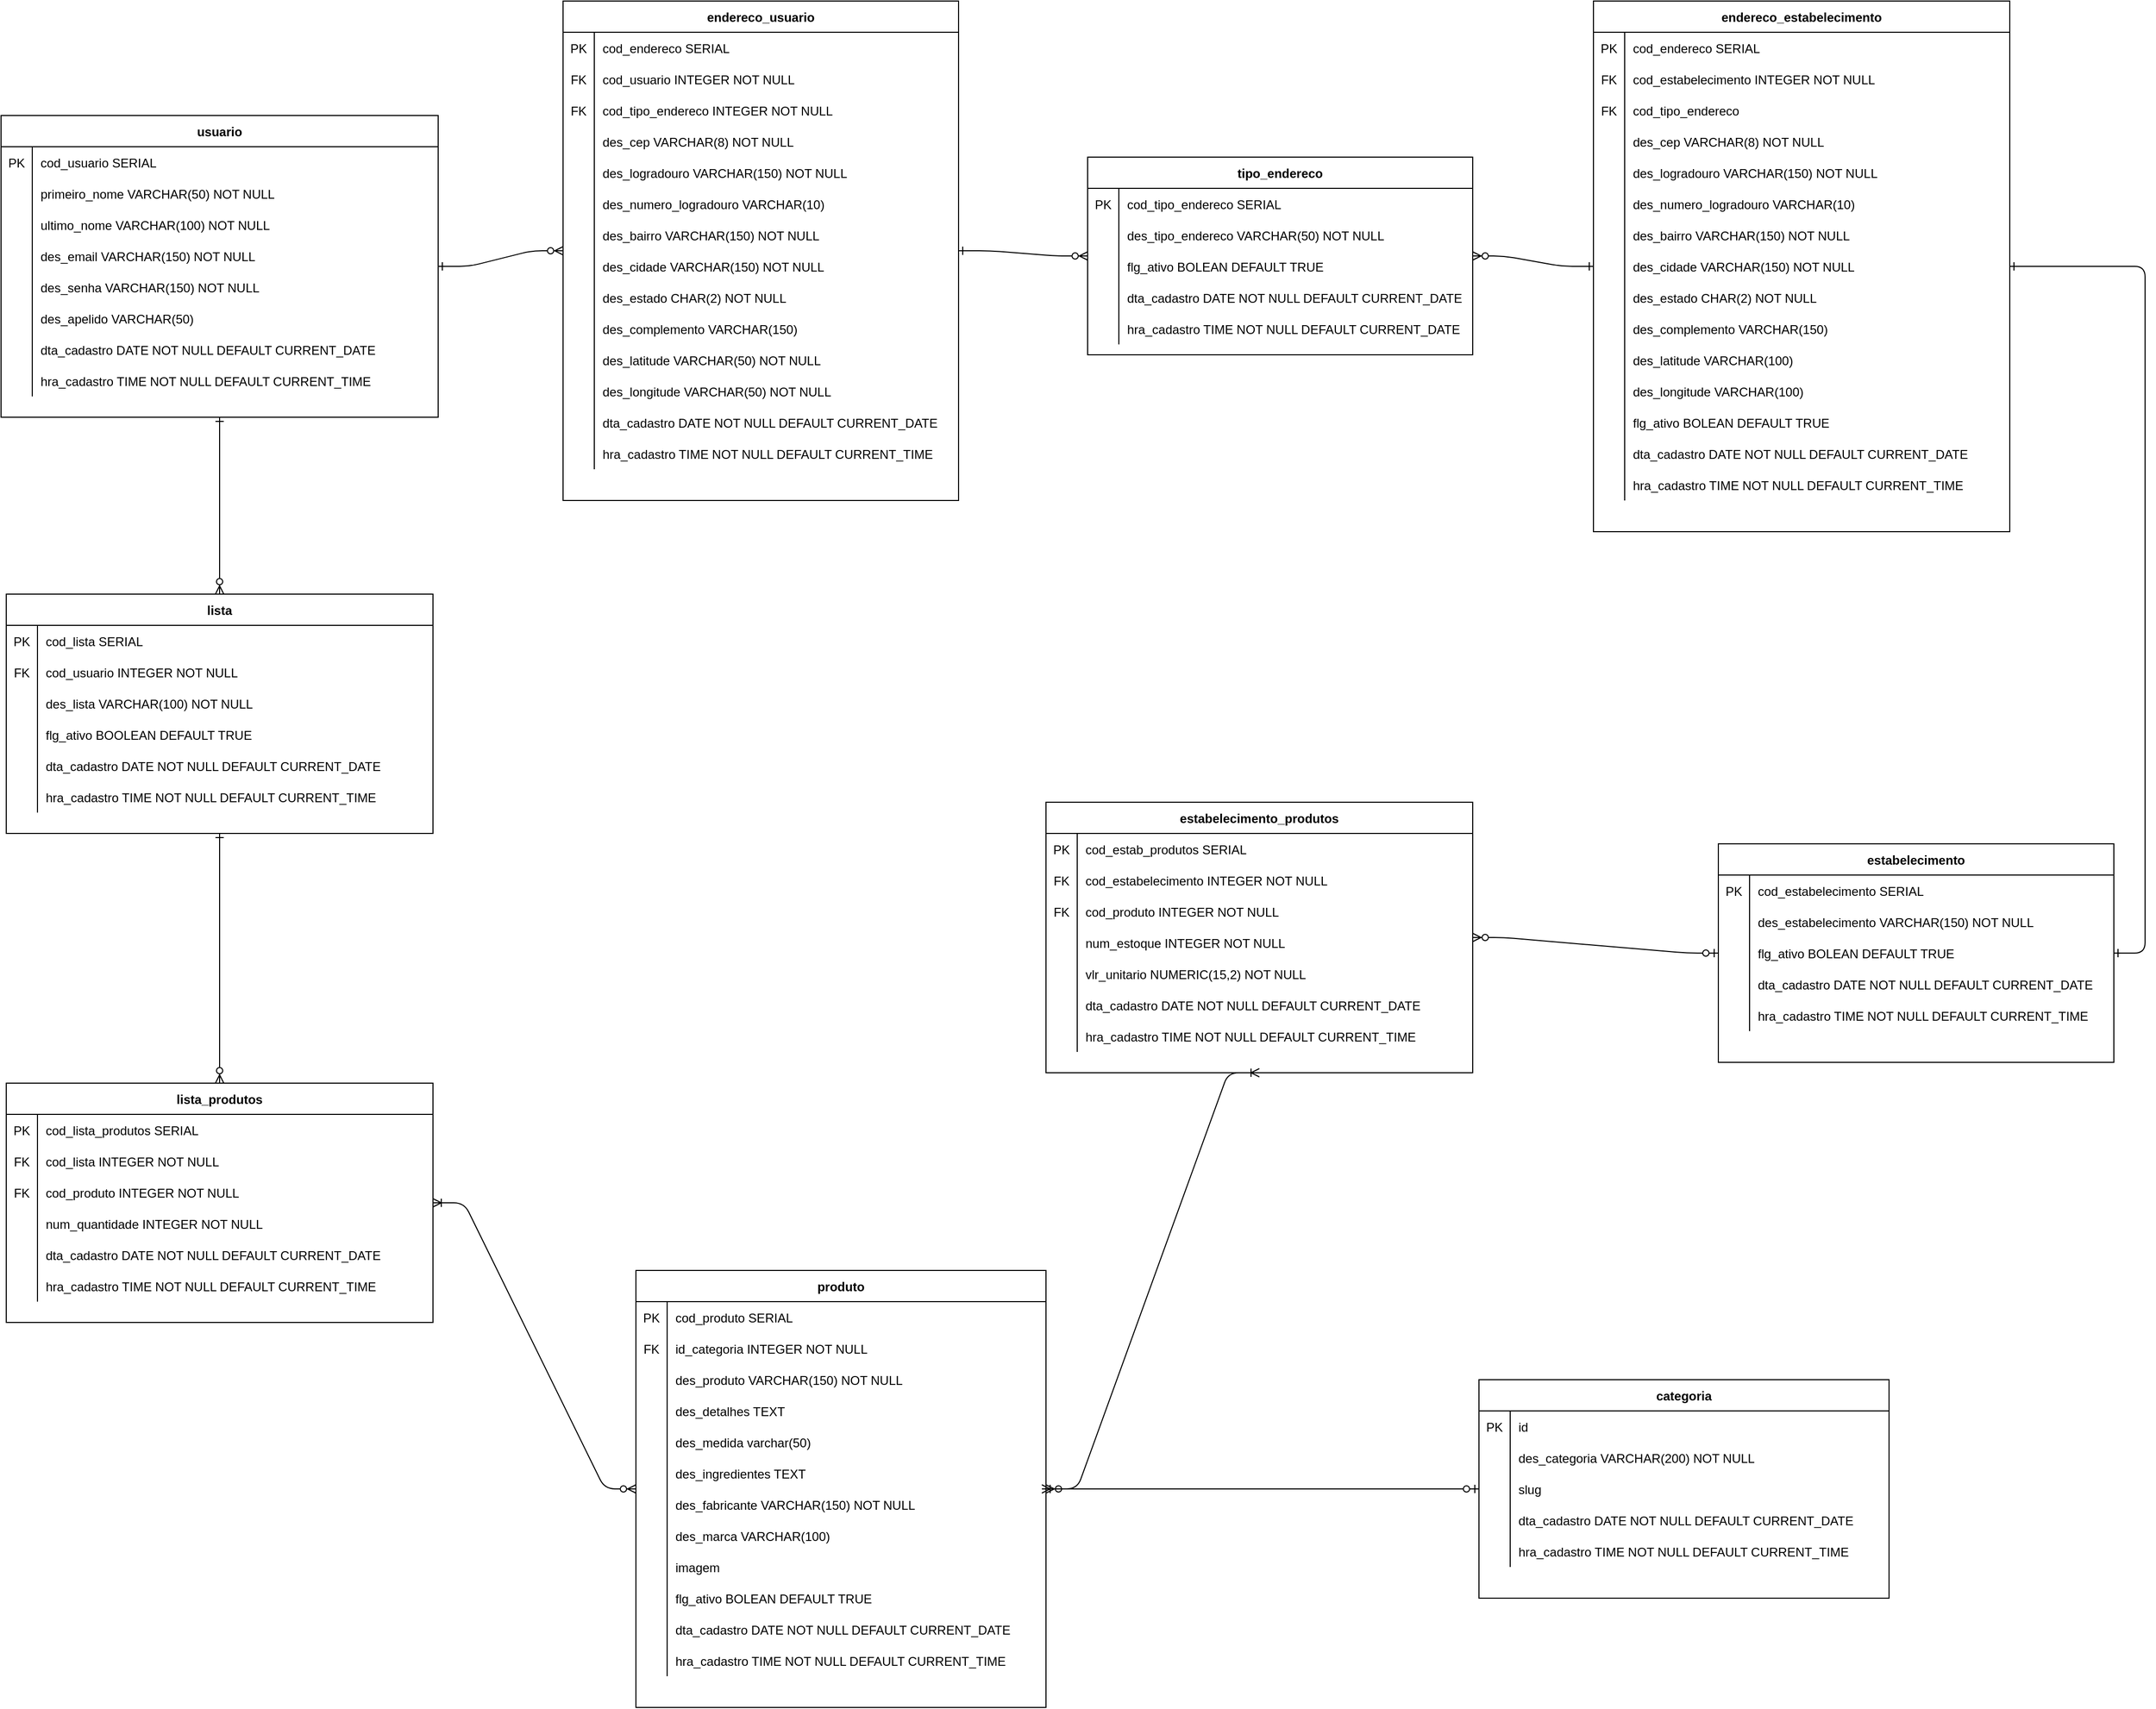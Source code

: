 <mxfile version="13.7.9" type="device"><diagram id="R2lEEEUBdFMjLlhIrx00" name="Page-1"><mxGraphModel dx="1702" dy="536" grid="1" gridSize="10" guides="1" tooltips="1" connect="1" arrows="1" fold="1" page="0" pageScale="1" pageWidth="1100" pageHeight="850" math="0" shadow="0" extFonts="Permanent Marker^https://fonts.googleapis.com/css?family=Permanent+Marker"><root><mxCell id="0"/><mxCell id="1" parent="0"/><mxCell id="Q0-7r3M6S292P5QhJqpm-104" value="" style="edgeStyle=orthogonalEdgeStyle;rounded=0;orthogonalLoop=1;jettySize=auto;html=1;endArrow=ERzeroToMany;endFill=1;startArrow=ERone;startFill=0;" parent="1" source="Q0-7r3M6S292P5QhJqpm-1" target="Q0-7r3M6S292P5QhJqpm-91" edge="1"><mxGeometry relative="1" as="geometry"/></mxCell><mxCell id="Q0-7r3M6S292P5QhJqpm-1" value="usuario" style="shape=table;startSize=30;container=1;collapsible=1;childLayout=tableLayout;fixedRows=1;rowLines=0;fontStyle=1;align=center;resizeLast=1;" parent="1" vertex="1"><mxGeometry x="-70" y="270" width="420" height="290" as="geometry"/></mxCell><mxCell id="Q0-7r3M6S292P5QhJqpm-14" value="" style="shape=partialRectangle;collapsible=0;dropTarget=0;pointerEvents=0;fillColor=none;points=[[0,0.5],[1,0.5]];portConstraint=eastwest;top=0;left=0;right=0;bottom=0;" parent="Q0-7r3M6S292P5QhJqpm-1" vertex="1"><mxGeometry y="30" width="420" height="30" as="geometry"/></mxCell><mxCell id="Q0-7r3M6S292P5QhJqpm-15" value="PK" style="shape=partialRectangle;overflow=hidden;connectable=0;fillColor=none;top=0;left=0;bottom=0;right=0;" parent="Q0-7r3M6S292P5QhJqpm-14" vertex="1"><mxGeometry width="30" height="30" as="geometry"/></mxCell><mxCell id="Q0-7r3M6S292P5QhJqpm-16" value="cod_usuario SERIAL" style="shape=partialRectangle;overflow=hidden;connectable=0;fillColor=none;top=0;left=0;bottom=0;right=0;align=left;spacingLeft=6;" parent="Q0-7r3M6S292P5QhJqpm-14" vertex="1"><mxGeometry x="30" width="390" height="30" as="geometry"/></mxCell><mxCell id="Q0-7r3M6S292P5QhJqpm-5" value="" style="shape=partialRectangle;collapsible=0;dropTarget=0;pointerEvents=0;fillColor=none;points=[[0,0.5],[1,0.5]];portConstraint=eastwest;top=0;left=0;right=0;bottom=0;" parent="Q0-7r3M6S292P5QhJqpm-1" vertex="1"><mxGeometry y="60" width="420" height="30" as="geometry"/></mxCell><mxCell id="Q0-7r3M6S292P5QhJqpm-6" value="" style="shape=partialRectangle;overflow=hidden;connectable=0;fillColor=none;top=0;left=0;bottom=0;right=0;" parent="Q0-7r3M6S292P5QhJqpm-5" vertex="1"><mxGeometry width="30" height="30" as="geometry"/></mxCell><mxCell id="Q0-7r3M6S292P5QhJqpm-7" value="primeiro_nome VARCHAR(50) NOT NULL" style="shape=partialRectangle;overflow=hidden;connectable=0;fillColor=none;top=0;left=0;bottom=0;right=0;align=left;spacingLeft=6;" parent="Q0-7r3M6S292P5QhJqpm-5" vertex="1"><mxGeometry x="30" width="390" height="30" as="geometry"/></mxCell><mxCell id="Q0-7r3M6S292P5QhJqpm-113" value="" style="shape=partialRectangle;collapsible=0;dropTarget=0;pointerEvents=0;fillColor=none;points=[[0,0.5],[1,0.5]];portConstraint=eastwest;top=0;left=0;right=0;bottom=0;" parent="Q0-7r3M6S292P5QhJqpm-1" vertex="1"><mxGeometry y="90" width="420" height="30" as="geometry"/></mxCell><mxCell id="Q0-7r3M6S292P5QhJqpm-114" value="" style="shape=partialRectangle;overflow=hidden;connectable=0;fillColor=none;top=0;left=0;bottom=0;right=0;" parent="Q0-7r3M6S292P5QhJqpm-113" vertex="1"><mxGeometry width="30" height="30" as="geometry"/></mxCell><mxCell id="Q0-7r3M6S292P5QhJqpm-115" value="ultimo_nome VARCHAR(100) NOT NULL" style="shape=partialRectangle;overflow=hidden;connectable=0;fillColor=none;top=0;left=0;bottom=0;right=0;align=left;spacingLeft=6;" parent="Q0-7r3M6S292P5QhJqpm-113" vertex="1"><mxGeometry x="30" width="390" height="30" as="geometry"/></mxCell><mxCell id="Q0-7r3M6S292P5QhJqpm-8" value="" style="shape=partialRectangle;collapsible=0;dropTarget=0;pointerEvents=0;fillColor=none;points=[[0,0.5],[1,0.5]];portConstraint=eastwest;top=0;left=0;right=0;bottom=0;" parent="Q0-7r3M6S292P5QhJqpm-1" vertex="1"><mxGeometry y="120" width="420" height="30" as="geometry"/></mxCell><mxCell id="Q0-7r3M6S292P5QhJqpm-9" value="" style="shape=partialRectangle;overflow=hidden;connectable=0;fillColor=none;top=0;left=0;bottom=0;right=0;" parent="Q0-7r3M6S292P5QhJqpm-8" vertex="1"><mxGeometry width="30" height="30" as="geometry"/></mxCell><mxCell id="Q0-7r3M6S292P5QhJqpm-10" value="des_email VARCHAR(150) NOT NULL" style="shape=partialRectangle;overflow=hidden;connectable=0;fillColor=none;top=0;left=0;bottom=0;right=0;align=left;spacingLeft=6;" parent="Q0-7r3M6S292P5QhJqpm-8" vertex="1"><mxGeometry x="30" width="390" height="30" as="geometry"/></mxCell><mxCell id="Q0-7r3M6S292P5QhJqpm-11" value="" style="shape=partialRectangle;collapsible=0;dropTarget=0;pointerEvents=0;fillColor=none;points=[[0,0.5],[1,0.5]];portConstraint=eastwest;top=0;left=0;right=0;bottom=0;" parent="Q0-7r3M6S292P5QhJqpm-1" vertex="1"><mxGeometry y="150" width="420" height="30" as="geometry"/></mxCell><mxCell id="Q0-7r3M6S292P5QhJqpm-12" value="" style="shape=partialRectangle;overflow=hidden;connectable=0;fillColor=none;top=0;left=0;bottom=0;right=0;" parent="Q0-7r3M6S292P5QhJqpm-11" vertex="1"><mxGeometry width="30" height="30" as="geometry"/></mxCell><mxCell id="Q0-7r3M6S292P5QhJqpm-13" value="des_senha VARCHAR(150) NOT NULL" style="shape=partialRectangle;overflow=hidden;connectable=0;fillColor=none;top=0;left=0;bottom=0;right=0;align=left;spacingLeft=6;" parent="Q0-7r3M6S292P5QhJqpm-11" vertex="1"><mxGeometry x="30" width="390" height="30" as="geometry"/></mxCell><mxCell id="Q0-7r3M6S292P5QhJqpm-119" value="" style="shape=partialRectangle;collapsible=0;dropTarget=0;pointerEvents=0;fillColor=none;points=[[0,0.5],[1,0.5]];portConstraint=eastwest;top=0;left=0;right=0;bottom=0;" parent="Q0-7r3M6S292P5QhJqpm-1" vertex="1"><mxGeometry y="180" width="420" height="30" as="geometry"/></mxCell><mxCell id="Q0-7r3M6S292P5QhJqpm-120" value="" style="shape=partialRectangle;overflow=hidden;connectable=0;fillColor=none;top=0;left=0;bottom=0;right=0;" parent="Q0-7r3M6S292P5QhJqpm-119" vertex="1"><mxGeometry width="30" height="30" as="geometry"/></mxCell><mxCell id="Q0-7r3M6S292P5QhJqpm-121" value="des_apelido VARCHAR(50)" style="shape=partialRectangle;overflow=hidden;connectable=0;fillColor=none;top=0;left=0;bottom=0;right=0;align=left;spacingLeft=6;" parent="Q0-7r3M6S292P5QhJqpm-119" vertex="1"><mxGeometry x="30" width="390" height="30" as="geometry"/></mxCell><mxCell id="Q0-7r3M6S292P5QhJqpm-122" value="" style="shape=partialRectangle;collapsible=0;dropTarget=0;pointerEvents=0;fillColor=none;points=[[0,0.5],[1,0.5]];portConstraint=eastwest;top=0;left=0;right=0;bottom=0;" parent="Q0-7r3M6S292P5QhJqpm-1" vertex="1"><mxGeometry y="210" width="420" height="30" as="geometry"/></mxCell><mxCell id="Q0-7r3M6S292P5QhJqpm-123" value="" style="shape=partialRectangle;overflow=hidden;connectable=0;fillColor=none;top=0;left=0;bottom=0;right=0;" parent="Q0-7r3M6S292P5QhJqpm-122" vertex="1"><mxGeometry width="30" height="30" as="geometry"/></mxCell><mxCell id="Q0-7r3M6S292P5QhJqpm-124" value="dta_cadastro DATE NOT NULL DEFAULT CURRENT_DATE" style="shape=partialRectangle;overflow=hidden;connectable=0;fillColor=none;top=0;left=0;bottom=0;right=0;align=left;spacingLeft=6;" parent="Q0-7r3M6S292P5QhJqpm-122" vertex="1"><mxGeometry x="30" width="390" height="30" as="geometry"/></mxCell><mxCell id="Q0-7r3M6S292P5QhJqpm-116" value="" style="shape=partialRectangle;collapsible=0;dropTarget=0;pointerEvents=0;fillColor=none;points=[[0,0.5],[1,0.5]];portConstraint=eastwest;top=0;left=0;right=0;bottom=0;" parent="Q0-7r3M6S292P5QhJqpm-1" vertex="1"><mxGeometry y="240" width="420" height="30" as="geometry"/></mxCell><mxCell id="Q0-7r3M6S292P5QhJqpm-117" value="" style="shape=partialRectangle;overflow=hidden;connectable=0;fillColor=none;top=0;left=0;bottom=0;right=0;" parent="Q0-7r3M6S292P5QhJqpm-116" vertex="1"><mxGeometry width="30" height="30" as="geometry"/></mxCell><mxCell id="Q0-7r3M6S292P5QhJqpm-118" value="hra_cadastro TIME NOT NULL DEFAULT CURRENT_TIME" style="shape=partialRectangle;overflow=hidden;connectable=0;fillColor=none;top=0;left=0;bottom=0;right=0;align=left;spacingLeft=6;" parent="Q0-7r3M6S292P5QhJqpm-116" vertex="1"><mxGeometry x="30" width="390" height="30" as="geometry"/></mxCell><mxCell id="Q0-7r3M6S292P5QhJqpm-17" value="endereco_usuario" style="shape=table;startSize=30;container=1;collapsible=1;childLayout=tableLayout;fixedRows=1;rowLines=0;fontStyle=1;align=center;resizeLast=1;" parent="1" vertex="1"><mxGeometry x="470" y="160" width="380" height="480" as="geometry"/></mxCell><mxCell id="Q0-7r3M6S292P5QhJqpm-73" value="" style="shape=partialRectangle;collapsible=0;dropTarget=0;pointerEvents=0;fillColor=none;points=[[0,0.5],[1,0.5]];portConstraint=eastwest;top=0;left=0;right=0;bottom=0;" parent="Q0-7r3M6S292P5QhJqpm-17" vertex="1"><mxGeometry y="30" width="380" height="30" as="geometry"/></mxCell><mxCell id="Q0-7r3M6S292P5QhJqpm-74" value="PK" style="shape=partialRectangle;overflow=hidden;connectable=0;fillColor=none;top=0;left=0;bottom=0;right=0;" parent="Q0-7r3M6S292P5QhJqpm-73" vertex="1"><mxGeometry width="30" height="30" as="geometry"/></mxCell><mxCell id="Q0-7r3M6S292P5QhJqpm-75" value="cod_endereco SERIAL" style="shape=partialRectangle;overflow=hidden;connectable=0;fillColor=none;top=0;left=0;bottom=0;right=0;align=left;spacingLeft=6;" parent="Q0-7r3M6S292P5QhJqpm-73" vertex="1"><mxGeometry x="30" width="350" height="30" as="geometry"/></mxCell><mxCell id="Q0-7r3M6S292P5QhJqpm-127" value="" style="shape=partialRectangle;collapsible=0;dropTarget=0;pointerEvents=0;fillColor=none;points=[[0,0.5],[1,0.5]];portConstraint=eastwest;top=0;left=0;right=0;bottom=0;" parent="Q0-7r3M6S292P5QhJqpm-17" vertex="1"><mxGeometry y="60" width="380" height="30" as="geometry"/></mxCell><mxCell id="Q0-7r3M6S292P5QhJqpm-128" value="FK" style="shape=partialRectangle;overflow=hidden;connectable=0;fillColor=none;top=0;left=0;bottom=0;right=0;" parent="Q0-7r3M6S292P5QhJqpm-127" vertex="1"><mxGeometry width="30" height="30" as="geometry"/></mxCell><mxCell id="Q0-7r3M6S292P5QhJqpm-129" value="cod_usuario INTEGER NOT NULL" style="shape=partialRectangle;overflow=hidden;connectable=0;fillColor=none;top=0;left=0;bottom=0;right=0;align=left;spacingLeft=6;" parent="Q0-7r3M6S292P5QhJqpm-127" vertex="1"><mxGeometry x="30" width="350" height="30" as="geometry"/></mxCell><mxCell id="Q0-7r3M6S292P5QhJqpm-140" value="" style="shape=partialRectangle;collapsible=0;dropTarget=0;pointerEvents=0;fillColor=none;points=[[0,0.5],[1,0.5]];portConstraint=eastwest;top=0;left=0;right=0;bottom=0;" parent="Q0-7r3M6S292P5QhJqpm-17" vertex="1"><mxGeometry y="90" width="380" height="30" as="geometry"/></mxCell><mxCell id="Q0-7r3M6S292P5QhJqpm-141" value="FK" style="shape=partialRectangle;overflow=hidden;connectable=0;fillColor=none;top=0;left=0;bottom=0;right=0;" parent="Q0-7r3M6S292P5QhJqpm-140" vertex="1"><mxGeometry width="30" height="30" as="geometry"/></mxCell><mxCell id="Q0-7r3M6S292P5QhJqpm-142" value="cod_tipo_endereco INTEGER NOT NULL" style="shape=partialRectangle;overflow=hidden;connectable=0;fillColor=none;top=0;left=0;bottom=0;right=0;align=left;spacingLeft=6;" parent="Q0-7r3M6S292P5QhJqpm-140" vertex="1"><mxGeometry x="30" width="350" height="30" as="geometry"/></mxCell><mxCell id="Q0-7r3M6S292P5QhJqpm-21" value="" style="shape=partialRectangle;collapsible=0;dropTarget=0;pointerEvents=0;fillColor=none;points=[[0,0.5],[1,0.5]];portConstraint=eastwest;top=0;left=0;right=0;bottom=0;" parent="Q0-7r3M6S292P5QhJqpm-17" vertex="1"><mxGeometry y="120" width="380" height="30" as="geometry"/></mxCell><mxCell id="Q0-7r3M6S292P5QhJqpm-22" value="" style="shape=partialRectangle;overflow=hidden;connectable=0;fillColor=none;top=0;left=0;bottom=0;right=0;" parent="Q0-7r3M6S292P5QhJqpm-21" vertex="1"><mxGeometry width="30" height="30" as="geometry"/></mxCell><mxCell id="Q0-7r3M6S292P5QhJqpm-23" value="des_cep VARCHAR(8) NOT NULL" style="shape=partialRectangle;overflow=hidden;connectable=0;fillColor=none;top=0;left=0;bottom=0;right=0;align=left;spacingLeft=6;" parent="Q0-7r3M6S292P5QhJqpm-21" vertex="1"><mxGeometry x="30" width="350" height="30" as="geometry"/></mxCell><mxCell id="Q0-7r3M6S292P5QhJqpm-18" value="" style="shape=partialRectangle;collapsible=0;dropTarget=0;pointerEvents=0;fillColor=none;points=[[0,0.5],[1,0.5]];portConstraint=eastwest;top=0;left=0;right=0;bottom=0;" parent="Q0-7r3M6S292P5QhJqpm-17" vertex="1"><mxGeometry y="150" width="380" height="30" as="geometry"/></mxCell><mxCell id="Q0-7r3M6S292P5QhJqpm-19" value="" style="shape=partialRectangle;overflow=hidden;connectable=0;fillColor=none;top=0;left=0;bottom=0;right=0;" parent="Q0-7r3M6S292P5QhJqpm-18" vertex="1"><mxGeometry width="30" height="30" as="geometry"/></mxCell><mxCell id="Q0-7r3M6S292P5QhJqpm-20" value="des_logradouro VARCHAR(150) NOT NULL" style="shape=partialRectangle;overflow=hidden;connectable=0;fillColor=none;top=0;left=0;bottom=0;right=0;align=left;spacingLeft=6;" parent="Q0-7r3M6S292P5QhJqpm-18" vertex="1"><mxGeometry x="30" width="350" height="30" as="geometry"/></mxCell><mxCell id="Q0-7r3M6S292P5QhJqpm-43" value="" style="shape=partialRectangle;collapsible=0;dropTarget=0;pointerEvents=0;fillColor=none;points=[[0,0.5],[1,0.5]];portConstraint=eastwest;top=0;left=0;right=0;bottom=0;" parent="Q0-7r3M6S292P5QhJqpm-17" vertex="1"><mxGeometry y="180" width="380" height="30" as="geometry"/></mxCell><mxCell id="Q0-7r3M6S292P5QhJqpm-44" value="" style="shape=partialRectangle;overflow=hidden;connectable=0;fillColor=none;top=0;left=0;bottom=0;right=0;" parent="Q0-7r3M6S292P5QhJqpm-43" vertex="1"><mxGeometry width="30" height="30" as="geometry"/></mxCell><mxCell id="Q0-7r3M6S292P5QhJqpm-45" value="des_numero_logradouro VARCHAR(10) " style="shape=partialRectangle;overflow=hidden;connectable=0;fillColor=none;top=0;left=0;bottom=0;right=0;align=left;spacingLeft=6;" parent="Q0-7r3M6S292P5QhJqpm-43" vertex="1"><mxGeometry x="30" width="350" height="30" as="geometry"/></mxCell><mxCell id="Q0-7r3M6S292P5QhJqpm-24" value="" style="shape=partialRectangle;collapsible=0;dropTarget=0;pointerEvents=0;fillColor=none;points=[[0,0.5],[1,0.5]];portConstraint=eastwest;top=0;left=0;right=0;bottom=0;" parent="Q0-7r3M6S292P5QhJqpm-17" vertex="1"><mxGeometry y="210" width="380" height="30" as="geometry"/></mxCell><mxCell id="Q0-7r3M6S292P5QhJqpm-25" value="" style="shape=partialRectangle;overflow=hidden;connectable=0;fillColor=none;top=0;left=0;bottom=0;right=0;" parent="Q0-7r3M6S292P5QhJqpm-24" vertex="1"><mxGeometry width="30" height="30" as="geometry"/></mxCell><mxCell id="Q0-7r3M6S292P5QhJqpm-26" value="des_bairro VARCHAR(150) NOT NULL" style="shape=partialRectangle;overflow=hidden;connectable=0;fillColor=none;top=0;left=0;bottom=0;right=0;align=left;spacingLeft=6;" parent="Q0-7r3M6S292P5QhJqpm-24" vertex="1"><mxGeometry x="30" width="350" height="30" as="geometry"/></mxCell><mxCell id="Q0-7r3M6S292P5QhJqpm-27" value="" style="shape=partialRectangle;collapsible=0;dropTarget=0;pointerEvents=0;fillColor=none;points=[[0,0.5],[1,0.5]];portConstraint=eastwest;top=0;left=0;right=0;bottom=0;" parent="Q0-7r3M6S292P5QhJqpm-17" vertex="1"><mxGeometry y="240" width="380" height="30" as="geometry"/></mxCell><mxCell id="Q0-7r3M6S292P5QhJqpm-28" value="" style="shape=partialRectangle;overflow=hidden;connectable=0;fillColor=none;top=0;left=0;bottom=0;right=0;" parent="Q0-7r3M6S292P5QhJqpm-27" vertex="1"><mxGeometry width="30" height="30" as="geometry"/></mxCell><mxCell id="Q0-7r3M6S292P5QhJqpm-29" value="des_cidade VARCHAR(150) NOT NULL" style="shape=partialRectangle;overflow=hidden;connectable=0;fillColor=none;top=0;left=0;bottom=0;right=0;align=left;spacingLeft=6;" parent="Q0-7r3M6S292P5QhJqpm-27" vertex="1"><mxGeometry x="30" width="350" height="30" as="geometry"/></mxCell><mxCell id="Q0-7r3M6S292P5QhJqpm-46" value="" style="shape=partialRectangle;collapsible=0;dropTarget=0;pointerEvents=0;fillColor=none;points=[[0,0.5],[1,0.5]];portConstraint=eastwest;top=0;left=0;right=0;bottom=0;" parent="Q0-7r3M6S292P5QhJqpm-17" vertex="1"><mxGeometry y="270" width="380" height="30" as="geometry"/></mxCell><mxCell id="Q0-7r3M6S292P5QhJqpm-47" value="" style="shape=partialRectangle;overflow=hidden;connectable=0;fillColor=none;top=0;left=0;bottom=0;right=0;" parent="Q0-7r3M6S292P5QhJqpm-46" vertex="1"><mxGeometry width="30" height="30" as="geometry"/></mxCell><mxCell id="Q0-7r3M6S292P5QhJqpm-48" value="des_estado CHAR(2) NOT NULL" style="shape=partialRectangle;overflow=hidden;connectable=0;fillColor=none;top=0;left=0;bottom=0;right=0;align=left;spacingLeft=6;" parent="Q0-7r3M6S292P5QhJqpm-46" vertex="1"><mxGeometry x="30" width="350" height="30" as="geometry"/></mxCell><mxCell id="Q0-7r3M6S292P5QhJqpm-49" value="" style="shape=partialRectangle;collapsible=0;dropTarget=0;pointerEvents=0;fillColor=none;points=[[0,0.5],[1,0.5]];portConstraint=eastwest;top=0;left=0;right=0;bottom=0;" parent="Q0-7r3M6S292P5QhJqpm-17" vertex="1"><mxGeometry y="300" width="380" height="30" as="geometry"/></mxCell><mxCell id="Q0-7r3M6S292P5QhJqpm-50" value="" style="shape=partialRectangle;overflow=hidden;connectable=0;fillColor=none;top=0;left=0;bottom=0;right=0;" parent="Q0-7r3M6S292P5QhJqpm-49" vertex="1"><mxGeometry width="30" height="30" as="geometry"/></mxCell><mxCell id="Q0-7r3M6S292P5QhJqpm-51" value="des_complemento VARCHAR(150)" style="shape=partialRectangle;overflow=hidden;connectable=0;fillColor=none;top=0;left=0;bottom=0;right=0;align=left;spacingLeft=6;" parent="Q0-7r3M6S292P5QhJqpm-49" vertex="1"><mxGeometry x="30" width="350" height="30" as="geometry"/></mxCell><mxCell id="Q0-7r3M6S292P5QhJqpm-70" value="" style="shape=partialRectangle;collapsible=0;dropTarget=0;pointerEvents=0;fillColor=none;points=[[0,0.5],[1,0.5]];portConstraint=eastwest;top=0;left=0;right=0;bottom=0;" parent="Q0-7r3M6S292P5QhJqpm-17" vertex="1"><mxGeometry y="330" width="380" height="30" as="geometry"/></mxCell><mxCell id="Q0-7r3M6S292P5QhJqpm-71" value="" style="shape=partialRectangle;overflow=hidden;connectable=0;fillColor=none;top=0;left=0;bottom=0;right=0;" parent="Q0-7r3M6S292P5QhJqpm-70" vertex="1"><mxGeometry width="30" height="30" as="geometry"/></mxCell><mxCell id="Q0-7r3M6S292P5QhJqpm-72" value="des_latitude VARCHAR(50) NOT NULL" style="shape=partialRectangle;overflow=hidden;connectable=0;fillColor=none;top=0;left=0;bottom=0;right=0;align=left;spacingLeft=6;" parent="Q0-7r3M6S292P5QhJqpm-70" vertex="1"><mxGeometry x="30" width="350" height="30" as="geometry"/></mxCell><mxCell id="Q0-7r3M6S292P5QhJqpm-131" value="" style="shape=partialRectangle;collapsible=0;dropTarget=0;pointerEvents=0;fillColor=none;points=[[0,0.5],[1,0.5]];portConstraint=eastwest;top=0;left=0;right=0;bottom=0;" parent="Q0-7r3M6S292P5QhJqpm-17" vertex="1"><mxGeometry y="360" width="380" height="30" as="geometry"/></mxCell><mxCell id="Q0-7r3M6S292P5QhJqpm-132" value="" style="shape=partialRectangle;overflow=hidden;connectable=0;fillColor=none;top=0;left=0;bottom=0;right=0;" parent="Q0-7r3M6S292P5QhJqpm-131" vertex="1"><mxGeometry width="30" height="30" as="geometry"/></mxCell><mxCell id="Q0-7r3M6S292P5QhJqpm-133" value="des_longitude VARCHAR(50) NOT NULL" style="shape=partialRectangle;overflow=hidden;connectable=0;fillColor=none;top=0;left=0;bottom=0;right=0;align=left;spacingLeft=6;" parent="Q0-7r3M6S292P5QhJqpm-131" vertex="1"><mxGeometry x="30" width="350" height="30" as="geometry"/></mxCell><mxCell id="Q0-7r3M6S292P5QhJqpm-187" value="" style="shape=partialRectangle;collapsible=0;dropTarget=0;pointerEvents=0;fillColor=none;points=[[0,0.5],[1,0.5]];portConstraint=eastwest;top=0;left=0;right=0;bottom=0;" parent="Q0-7r3M6S292P5QhJqpm-17" vertex="1"><mxGeometry y="390" width="380" height="30" as="geometry"/></mxCell><mxCell id="Q0-7r3M6S292P5QhJqpm-188" value="" style="shape=partialRectangle;overflow=hidden;connectable=0;fillColor=none;top=0;left=0;bottom=0;right=0;" parent="Q0-7r3M6S292P5QhJqpm-187" vertex="1"><mxGeometry width="30" height="30" as="geometry"/></mxCell><mxCell id="Q0-7r3M6S292P5QhJqpm-189" value="dta_cadastro DATE NOT NULL DEFAULT CURRENT_DATE" style="shape=partialRectangle;overflow=hidden;connectable=0;fillColor=none;top=0;left=0;bottom=0;right=0;align=left;spacingLeft=6;" parent="Q0-7r3M6S292P5QhJqpm-187" vertex="1"><mxGeometry x="30" width="350" height="30" as="geometry"/></mxCell><mxCell id="Q0-7r3M6S292P5QhJqpm-190" value="" style="shape=partialRectangle;collapsible=0;dropTarget=0;pointerEvents=0;fillColor=none;points=[[0,0.5],[1,0.5]];portConstraint=eastwest;top=0;left=0;right=0;bottom=0;" parent="Q0-7r3M6S292P5QhJqpm-17" vertex="1"><mxGeometry y="420" width="380" height="30" as="geometry"/></mxCell><mxCell id="Q0-7r3M6S292P5QhJqpm-191" value="" style="shape=partialRectangle;overflow=hidden;connectable=0;fillColor=none;top=0;left=0;bottom=0;right=0;" parent="Q0-7r3M6S292P5QhJqpm-190" vertex="1"><mxGeometry width="30" height="30" as="geometry"/></mxCell><mxCell id="Q0-7r3M6S292P5QhJqpm-192" value="hra_cadastro TIME NOT NULL DEFAULT CURRENT_TIME" style="shape=partialRectangle;overflow=hidden;connectable=0;fillColor=none;top=0;left=0;bottom=0;right=0;align=left;spacingLeft=6;" parent="Q0-7r3M6S292P5QhJqpm-190" vertex="1"><mxGeometry x="30" width="350" height="30" as="geometry"/></mxCell><mxCell id="Q0-7r3M6S292P5QhJqpm-55" value="" style="edgeStyle=entityRelationEdgeStyle;endArrow=ERzeroToMany;startArrow=ERone;endFill=1;startFill=0;" parent="1" source="Q0-7r3M6S292P5QhJqpm-17" target="Q0-7r3M6S292P5QhJqpm-30" edge="1"><mxGeometry width="100" height="100" relative="1" as="geometry"><mxPoint x="850" y="560" as="sourcePoint"/><mxPoint x="850" y="750" as="targetPoint"/></mxGeometry></mxCell><mxCell id="Q0-7r3M6S292P5QhJqpm-56" value="" style="edgeStyle=entityRelationEdgeStyle;endArrow=ERzeroToMany;startArrow=ERone;endFill=1;startFill=0;" parent="1" source="Q0-7r3M6S292P5QhJqpm-1" target="Q0-7r3M6S292P5QhJqpm-17" edge="1"><mxGeometry width="100" height="100" relative="1" as="geometry"><mxPoint x="440" y="660" as="sourcePoint"/><mxPoint x="440" y="850" as="targetPoint"/></mxGeometry></mxCell><mxCell id="Q0-7r3M6S292P5QhJqpm-146" value="endereco_estabelecimento" style="shape=table;startSize=30;container=1;collapsible=1;childLayout=tableLayout;fixedRows=1;rowLines=0;fontStyle=1;align=center;resizeLast=1;" parent="1" vertex="1"><mxGeometry x="1460" y="160" width="400" height="510" as="geometry"/></mxCell><mxCell id="Q0-7r3M6S292P5QhJqpm-147" value="" style="shape=partialRectangle;collapsible=0;dropTarget=0;pointerEvents=0;fillColor=none;points=[[0,0.5],[1,0.5]];portConstraint=eastwest;top=0;left=0;right=0;bottom=0;" parent="Q0-7r3M6S292P5QhJqpm-146" vertex="1"><mxGeometry y="30" width="400" height="30" as="geometry"/></mxCell><mxCell id="Q0-7r3M6S292P5QhJqpm-148" value="PK" style="shape=partialRectangle;overflow=hidden;connectable=0;fillColor=none;top=0;left=0;bottom=0;right=0;" parent="Q0-7r3M6S292P5QhJqpm-147" vertex="1"><mxGeometry width="30" height="30" as="geometry"/></mxCell><mxCell id="Q0-7r3M6S292P5QhJqpm-149" value="cod_endereco SERIAL" style="shape=partialRectangle;overflow=hidden;connectable=0;fillColor=none;top=0;left=0;bottom=0;right=0;align=left;spacingLeft=6;" parent="Q0-7r3M6S292P5QhJqpm-147" vertex="1"><mxGeometry x="30" width="370" height="30" as="geometry"/></mxCell><mxCell id="Q0-7r3M6S292P5QhJqpm-150" value="" style="shape=partialRectangle;collapsible=0;dropTarget=0;pointerEvents=0;fillColor=none;points=[[0,0.5],[1,0.5]];portConstraint=eastwest;top=0;left=0;right=0;bottom=0;" parent="Q0-7r3M6S292P5QhJqpm-146" vertex="1"><mxGeometry y="60" width="400" height="30" as="geometry"/></mxCell><mxCell id="Q0-7r3M6S292P5QhJqpm-151" value="FK" style="shape=partialRectangle;overflow=hidden;connectable=0;fillColor=none;top=0;left=0;bottom=0;right=0;" parent="Q0-7r3M6S292P5QhJqpm-150" vertex="1"><mxGeometry width="30" height="30" as="geometry"/></mxCell><mxCell id="Q0-7r3M6S292P5QhJqpm-152" value="cod_estabelecimento INTEGER NOT NULL" style="shape=partialRectangle;overflow=hidden;connectable=0;fillColor=none;top=0;left=0;bottom=0;right=0;align=left;spacingLeft=6;" parent="Q0-7r3M6S292P5QhJqpm-150" vertex="1"><mxGeometry x="30" width="370" height="30" as="geometry"/></mxCell><mxCell id="Q0-7r3M6S292P5QhJqpm-153" value="" style="shape=partialRectangle;collapsible=0;dropTarget=0;pointerEvents=0;fillColor=none;points=[[0,0.5],[1,0.5]];portConstraint=eastwest;top=0;left=0;right=0;bottom=0;" parent="Q0-7r3M6S292P5QhJqpm-146" vertex="1"><mxGeometry y="90" width="400" height="30" as="geometry"/></mxCell><mxCell id="Q0-7r3M6S292P5QhJqpm-154" value="FK" style="shape=partialRectangle;overflow=hidden;connectable=0;fillColor=none;top=0;left=0;bottom=0;right=0;" parent="Q0-7r3M6S292P5QhJqpm-153" vertex="1"><mxGeometry width="30" height="30" as="geometry"/></mxCell><mxCell id="Q0-7r3M6S292P5QhJqpm-155" value="cod_tipo_endereco" style="shape=partialRectangle;overflow=hidden;connectable=0;fillColor=none;top=0;left=0;bottom=0;right=0;align=left;spacingLeft=6;" parent="Q0-7r3M6S292P5QhJqpm-153" vertex="1"><mxGeometry x="30" width="370" height="30" as="geometry"/></mxCell><mxCell id="Q0-7r3M6S292P5QhJqpm-156" value="" style="shape=partialRectangle;collapsible=0;dropTarget=0;pointerEvents=0;fillColor=none;points=[[0,0.5],[1,0.5]];portConstraint=eastwest;top=0;left=0;right=0;bottom=0;" parent="Q0-7r3M6S292P5QhJqpm-146" vertex="1"><mxGeometry y="120" width="400" height="30" as="geometry"/></mxCell><mxCell id="Q0-7r3M6S292P5QhJqpm-157" value="" style="shape=partialRectangle;overflow=hidden;connectable=0;fillColor=none;top=0;left=0;bottom=0;right=0;" parent="Q0-7r3M6S292P5QhJqpm-156" vertex="1"><mxGeometry width="30" height="30" as="geometry"/></mxCell><mxCell id="Q0-7r3M6S292P5QhJqpm-158" value="des_cep VARCHAR(8) NOT NULL" style="shape=partialRectangle;overflow=hidden;connectable=0;fillColor=none;top=0;left=0;bottom=0;right=0;align=left;spacingLeft=6;" parent="Q0-7r3M6S292P5QhJqpm-156" vertex="1"><mxGeometry x="30" width="370" height="30" as="geometry"/></mxCell><mxCell id="Q0-7r3M6S292P5QhJqpm-159" value="" style="shape=partialRectangle;collapsible=0;dropTarget=0;pointerEvents=0;fillColor=none;points=[[0,0.5],[1,0.5]];portConstraint=eastwest;top=0;left=0;right=0;bottom=0;" parent="Q0-7r3M6S292P5QhJqpm-146" vertex="1"><mxGeometry y="150" width="400" height="30" as="geometry"/></mxCell><mxCell id="Q0-7r3M6S292P5QhJqpm-160" value="" style="shape=partialRectangle;overflow=hidden;connectable=0;fillColor=none;top=0;left=0;bottom=0;right=0;" parent="Q0-7r3M6S292P5QhJqpm-159" vertex="1"><mxGeometry width="30" height="30" as="geometry"/></mxCell><mxCell id="Q0-7r3M6S292P5QhJqpm-161" value="des_logradouro VARCHAR(150) NOT NULL" style="shape=partialRectangle;overflow=hidden;connectable=0;fillColor=none;top=0;left=0;bottom=0;right=0;align=left;spacingLeft=6;" parent="Q0-7r3M6S292P5QhJqpm-159" vertex="1"><mxGeometry x="30" width="370" height="30" as="geometry"/></mxCell><mxCell id="Q0-7r3M6S292P5QhJqpm-162" value="" style="shape=partialRectangle;collapsible=0;dropTarget=0;pointerEvents=0;fillColor=none;points=[[0,0.5],[1,0.5]];portConstraint=eastwest;top=0;left=0;right=0;bottom=0;" parent="Q0-7r3M6S292P5QhJqpm-146" vertex="1"><mxGeometry y="180" width="400" height="30" as="geometry"/></mxCell><mxCell id="Q0-7r3M6S292P5QhJqpm-163" value="" style="shape=partialRectangle;overflow=hidden;connectable=0;fillColor=none;top=0;left=0;bottom=0;right=0;" parent="Q0-7r3M6S292P5QhJqpm-162" vertex="1"><mxGeometry width="30" height="30" as="geometry"/></mxCell><mxCell id="Q0-7r3M6S292P5QhJqpm-164" value="des_numero_logradouro VARCHAR(10) " style="shape=partialRectangle;overflow=hidden;connectable=0;fillColor=none;top=0;left=0;bottom=0;right=0;align=left;spacingLeft=6;" parent="Q0-7r3M6S292P5QhJqpm-162" vertex="1"><mxGeometry x="30" width="370" height="30" as="geometry"/></mxCell><mxCell id="Q0-7r3M6S292P5QhJqpm-165" value="" style="shape=partialRectangle;collapsible=0;dropTarget=0;pointerEvents=0;fillColor=none;points=[[0,0.5],[1,0.5]];portConstraint=eastwest;top=0;left=0;right=0;bottom=0;" parent="Q0-7r3M6S292P5QhJqpm-146" vertex="1"><mxGeometry y="210" width="400" height="30" as="geometry"/></mxCell><mxCell id="Q0-7r3M6S292P5QhJqpm-166" value="" style="shape=partialRectangle;overflow=hidden;connectable=0;fillColor=none;top=0;left=0;bottom=0;right=0;" parent="Q0-7r3M6S292P5QhJqpm-165" vertex="1"><mxGeometry width="30" height="30" as="geometry"/></mxCell><mxCell id="Q0-7r3M6S292P5QhJqpm-167" value="des_bairro VARCHAR(150) NOT NULL" style="shape=partialRectangle;overflow=hidden;connectable=0;fillColor=none;top=0;left=0;bottom=0;right=0;align=left;spacingLeft=6;" parent="Q0-7r3M6S292P5QhJqpm-165" vertex="1"><mxGeometry x="30" width="370" height="30" as="geometry"/></mxCell><mxCell id="Q0-7r3M6S292P5QhJqpm-168" value="" style="shape=partialRectangle;collapsible=0;dropTarget=0;pointerEvents=0;fillColor=none;points=[[0,0.5],[1,0.5]];portConstraint=eastwest;top=0;left=0;right=0;bottom=0;" parent="Q0-7r3M6S292P5QhJqpm-146" vertex="1"><mxGeometry y="240" width="400" height="30" as="geometry"/></mxCell><mxCell id="Q0-7r3M6S292P5QhJqpm-169" value="" style="shape=partialRectangle;overflow=hidden;connectable=0;fillColor=none;top=0;left=0;bottom=0;right=0;" parent="Q0-7r3M6S292P5QhJqpm-168" vertex="1"><mxGeometry width="30" height="30" as="geometry"/></mxCell><mxCell id="Q0-7r3M6S292P5QhJqpm-170" value="des_cidade VARCHAR(150) NOT NULL" style="shape=partialRectangle;overflow=hidden;connectable=0;fillColor=none;top=0;left=0;bottom=0;right=0;align=left;spacingLeft=6;" parent="Q0-7r3M6S292P5QhJqpm-168" vertex="1"><mxGeometry x="30" width="370" height="30" as="geometry"/></mxCell><mxCell id="Q0-7r3M6S292P5QhJqpm-171" value="" style="shape=partialRectangle;collapsible=0;dropTarget=0;pointerEvents=0;fillColor=none;points=[[0,0.5],[1,0.5]];portConstraint=eastwest;top=0;left=0;right=0;bottom=0;" parent="Q0-7r3M6S292P5QhJqpm-146" vertex="1"><mxGeometry y="270" width="400" height="30" as="geometry"/></mxCell><mxCell id="Q0-7r3M6S292P5QhJqpm-172" value="" style="shape=partialRectangle;overflow=hidden;connectable=0;fillColor=none;top=0;left=0;bottom=0;right=0;" parent="Q0-7r3M6S292P5QhJqpm-171" vertex="1"><mxGeometry width="30" height="30" as="geometry"/></mxCell><mxCell id="Q0-7r3M6S292P5QhJqpm-173" value="des_estado CHAR(2) NOT NULL" style="shape=partialRectangle;overflow=hidden;connectable=0;fillColor=none;top=0;left=0;bottom=0;right=0;align=left;spacingLeft=6;" parent="Q0-7r3M6S292P5QhJqpm-171" vertex="1"><mxGeometry x="30" width="370" height="30" as="geometry"/></mxCell><mxCell id="Q0-7r3M6S292P5QhJqpm-174" value="" style="shape=partialRectangle;collapsible=0;dropTarget=0;pointerEvents=0;fillColor=none;points=[[0,0.5],[1,0.5]];portConstraint=eastwest;top=0;left=0;right=0;bottom=0;" parent="Q0-7r3M6S292P5QhJqpm-146" vertex="1"><mxGeometry y="300" width="400" height="30" as="geometry"/></mxCell><mxCell id="Q0-7r3M6S292P5QhJqpm-175" value="" style="shape=partialRectangle;overflow=hidden;connectable=0;fillColor=none;top=0;left=0;bottom=0;right=0;" parent="Q0-7r3M6S292P5QhJqpm-174" vertex="1"><mxGeometry width="30" height="30" as="geometry"/></mxCell><mxCell id="Q0-7r3M6S292P5QhJqpm-176" value="des_complemento VARCHAR(150)" style="shape=partialRectangle;overflow=hidden;connectable=0;fillColor=none;top=0;left=0;bottom=0;right=0;align=left;spacingLeft=6;" parent="Q0-7r3M6S292P5QhJqpm-174" vertex="1"><mxGeometry x="30" width="370" height="30" as="geometry"/></mxCell><mxCell id="Q0-7r3M6S292P5QhJqpm-180" value="" style="shape=partialRectangle;collapsible=0;dropTarget=0;pointerEvents=0;fillColor=none;points=[[0,0.5],[1,0.5]];portConstraint=eastwest;top=0;left=0;right=0;bottom=0;" parent="Q0-7r3M6S292P5QhJqpm-146" vertex="1"><mxGeometry y="330" width="400" height="30" as="geometry"/></mxCell><mxCell id="Q0-7r3M6S292P5QhJqpm-181" value="" style="shape=partialRectangle;overflow=hidden;connectable=0;fillColor=none;top=0;left=0;bottom=0;right=0;" parent="Q0-7r3M6S292P5QhJqpm-180" vertex="1"><mxGeometry width="30" height="30" as="geometry"/></mxCell><mxCell id="Q0-7r3M6S292P5QhJqpm-182" value="des_latitude VARCHAR(100)" style="shape=partialRectangle;overflow=hidden;connectable=0;fillColor=none;top=0;left=0;bottom=0;right=0;align=left;spacingLeft=6;" parent="Q0-7r3M6S292P5QhJqpm-180" vertex="1"><mxGeometry x="30" width="370" height="30" as="geometry"/></mxCell><mxCell id="Q0-7r3M6S292P5QhJqpm-183" value="" style="shape=partialRectangle;collapsible=0;dropTarget=0;pointerEvents=0;fillColor=none;points=[[0,0.5],[1,0.5]];portConstraint=eastwest;top=0;left=0;right=0;bottom=0;" parent="Q0-7r3M6S292P5QhJqpm-146" vertex="1"><mxGeometry y="360" width="400" height="30" as="geometry"/></mxCell><mxCell id="Q0-7r3M6S292P5QhJqpm-184" value="" style="shape=partialRectangle;overflow=hidden;connectable=0;fillColor=none;top=0;left=0;bottom=0;right=0;" parent="Q0-7r3M6S292P5QhJqpm-183" vertex="1"><mxGeometry width="30" height="30" as="geometry"/></mxCell><mxCell id="Q0-7r3M6S292P5QhJqpm-185" value="des_longitude VARCHAR(100)" style="shape=partialRectangle;overflow=hidden;connectable=0;fillColor=none;top=0;left=0;bottom=0;right=0;align=left;spacingLeft=6;" parent="Q0-7r3M6S292P5QhJqpm-183" vertex="1"><mxGeometry x="30" width="370" height="30" as="geometry"/></mxCell><mxCell id="4N5kWNjIFXzyVMrPBcgQ-65" value="" style="shape=partialRectangle;collapsible=0;dropTarget=0;pointerEvents=0;fillColor=none;points=[[0,0.5],[1,0.5]];portConstraint=eastwest;top=0;left=0;right=0;bottom=0;" vertex="1" parent="Q0-7r3M6S292P5QhJqpm-146"><mxGeometry y="390" width="400" height="30" as="geometry"/></mxCell><mxCell id="4N5kWNjIFXzyVMrPBcgQ-66" value="" style="shape=partialRectangle;overflow=hidden;connectable=0;fillColor=none;top=0;left=0;bottom=0;right=0;" vertex="1" parent="4N5kWNjIFXzyVMrPBcgQ-65"><mxGeometry width="30" height="30" as="geometry"/></mxCell><mxCell id="4N5kWNjIFXzyVMrPBcgQ-67" value="flg_ativo BOLEAN DEFAULT TRUE" style="shape=partialRectangle;overflow=hidden;connectable=0;fillColor=none;top=0;left=0;bottom=0;right=0;align=left;spacingLeft=6;" vertex="1" parent="4N5kWNjIFXzyVMrPBcgQ-65"><mxGeometry x="30" width="370" height="30" as="geometry"/></mxCell><mxCell id="Q0-7r3M6S292P5QhJqpm-193" value="" style="shape=partialRectangle;collapsible=0;dropTarget=0;pointerEvents=0;fillColor=none;points=[[0,0.5],[1,0.5]];portConstraint=eastwest;top=0;left=0;right=0;bottom=0;" parent="Q0-7r3M6S292P5QhJqpm-146" vertex="1"><mxGeometry y="420" width="400" height="30" as="geometry"/></mxCell><mxCell id="Q0-7r3M6S292P5QhJqpm-194" value="" style="shape=partialRectangle;overflow=hidden;connectable=0;fillColor=none;top=0;left=0;bottom=0;right=0;" parent="Q0-7r3M6S292P5QhJqpm-193" vertex="1"><mxGeometry width="30" height="30" as="geometry"/></mxCell><mxCell id="Q0-7r3M6S292P5QhJqpm-195" value="dta_cadastro DATE NOT NULL DEFAULT CURRENT_DATE" style="shape=partialRectangle;overflow=hidden;connectable=0;fillColor=none;top=0;left=0;bottom=0;right=0;align=left;spacingLeft=6;" parent="Q0-7r3M6S292P5QhJqpm-193" vertex="1"><mxGeometry x="30" width="370" height="30" as="geometry"/></mxCell><mxCell id="Q0-7r3M6S292P5QhJqpm-196" value="" style="shape=partialRectangle;collapsible=0;dropTarget=0;pointerEvents=0;fillColor=none;points=[[0,0.5],[1,0.5]];portConstraint=eastwest;top=0;left=0;right=0;bottom=0;" parent="Q0-7r3M6S292P5QhJqpm-146" vertex="1"><mxGeometry y="450" width="400" height="30" as="geometry"/></mxCell><mxCell id="Q0-7r3M6S292P5QhJqpm-197" value="" style="shape=partialRectangle;overflow=hidden;connectable=0;fillColor=none;top=0;left=0;bottom=0;right=0;" parent="Q0-7r3M6S292P5QhJqpm-196" vertex="1"><mxGeometry width="30" height="30" as="geometry"/></mxCell><mxCell id="Q0-7r3M6S292P5QhJqpm-198" value="hra_cadastro TIME NOT NULL DEFAULT CURRENT_TIME" style="shape=partialRectangle;overflow=hidden;connectable=0;fillColor=none;top=0;left=0;bottom=0;right=0;align=left;spacingLeft=6;" parent="Q0-7r3M6S292P5QhJqpm-196" vertex="1"><mxGeometry x="30" width="370" height="30" as="geometry"/></mxCell><mxCell id="Q0-7r3M6S292P5QhJqpm-30" value="tipo_endereco" style="shape=table;startSize=30;container=1;collapsible=1;childLayout=tableLayout;fixedRows=1;rowLines=0;fontStyle=1;align=center;resizeLast=1;" parent="1" vertex="1"><mxGeometry x="974" y="310" width="370" height="190" as="geometry"/></mxCell><mxCell id="Q0-7r3M6S292P5QhJqpm-137" value="" style="shape=partialRectangle;collapsible=0;dropTarget=0;pointerEvents=0;fillColor=none;points=[[0,0.5],[1,0.5]];portConstraint=eastwest;top=0;left=0;right=0;bottom=0;" parent="Q0-7r3M6S292P5QhJqpm-30" vertex="1"><mxGeometry y="30" width="370" height="30" as="geometry"/></mxCell><mxCell id="Q0-7r3M6S292P5QhJqpm-138" value="PK" style="shape=partialRectangle;overflow=hidden;connectable=0;fillColor=none;top=0;left=0;bottom=0;right=0;" parent="Q0-7r3M6S292P5QhJqpm-137" vertex="1"><mxGeometry width="30" height="30" as="geometry"/></mxCell><mxCell id="Q0-7r3M6S292P5QhJqpm-139" value="cod_tipo_endereco SERIAL" style="shape=partialRectangle;overflow=hidden;connectable=0;fillColor=none;top=0;left=0;bottom=0;right=0;align=left;spacingLeft=6;" parent="Q0-7r3M6S292P5QhJqpm-137" vertex="1"><mxGeometry x="30" width="340" height="30" as="geometry"/></mxCell><mxCell id="4N5kWNjIFXzyVMrPBcgQ-68" value="" style="shape=partialRectangle;collapsible=0;dropTarget=0;pointerEvents=0;fillColor=none;points=[[0,0.5],[1,0.5]];portConstraint=eastwest;top=0;left=0;right=0;bottom=0;" vertex="1" parent="Q0-7r3M6S292P5QhJqpm-30"><mxGeometry y="60" width="370" height="30" as="geometry"/></mxCell><mxCell id="4N5kWNjIFXzyVMrPBcgQ-69" value="" style="shape=partialRectangle;overflow=hidden;connectable=0;fillColor=none;top=0;left=0;bottom=0;right=0;" vertex="1" parent="4N5kWNjIFXzyVMrPBcgQ-68"><mxGeometry width="30" height="30" as="geometry"/></mxCell><mxCell id="4N5kWNjIFXzyVMrPBcgQ-70" value="des_tipo_endereco VARCHAR(50) NOT NULL" style="shape=partialRectangle;overflow=hidden;connectable=0;fillColor=none;top=0;left=0;bottom=0;right=0;align=left;spacingLeft=6;" vertex="1" parent="4N5kWNjIFXzyVMrPBcgQ-68"><mxGeometry x="30" width="340" height="30" as="geometry"/></mxCell><mxCell id="4N5kWNjIFXzyVMrPBcgQ-71" value="" style="shape=partialRectangle;collapsible=0;dropTarget=0;pointerEvents=0;fillColor=none;points=[[0,0.5],[1,0.5]];portConstraint=eastwest;top=0;left=0;right=0;bottom=0;" vertex="1" parent="Q0-7r3M6S292P5QhJqpm-30"><mxGeometry y="90" width="370" height="30" as="geometry"/></mxCell><mxCell id="4N5kWNjIFXzyVMrPBcgQ-72" value="" style="shape=partialRectangle;overflow=hidden;connectable=0;fillColor=none;top=0;left=0;bottom=0;right=0;" vertex="1" parent="4N5kWNjIFXzyVMrPBcgQ-71"><mxGeometry width="30" height="30" as="geometry"/></mxCell><mxCell id="4N5kWNjIFXzyVMrPBcgQ-73" value="flg_ativo BOLEAN DEFAULT TRUE" style="shape=partialRectangle;overflow=hidden;connectable=0;fillColor=none;top=0;left=0;bottom=0;right=0;align=left;spacingLeft=6;" vertex="1" parent="4N5kWNjIFXzyVMrPBcgQ-71"><mxGeometry x="30" width="340" height="30" as="geometry"/></mxCell><mxCell id="Q0-7r3M6S292P5QhJqpm-31" value="" style="shape=partialRectangle;collapsible=0;dropTarget=0;pointerEvents=0;fillColor=none;points=[[0,0.5],[1,0.5]];portConstraint=eastwest;top=0;left=0;right=0;bottom=0;" parent="Q0-7r3M6S292P5QhJqpm-30" vertex="1"><mxGeometry y="120" width="370" height="30" as="geometry"/></mxCell><mxCell id="Q0-7r3M6S292P5QhJqpm-32" value="" style="shape=partialRectangle;overflow=hidden;connectable=0;fillColor=none;top=0;left=0;bottom=0;right=0;" parent="Q0-7r3M6S292P5QhJqpm-31" vertex="1"><mxGeometry width="30" height="30" as="geometry"/></mxCell><mxCell id="Q0-7r3M6S292P5QhJqpm-33" value="dta_cadastro DATE NOT NULL DEFAULT CURRENT_DATE" style="shape=partialRectangle;overflow=hidden;connectable=0;fillColor=none;top=0;left=0;bottom=0;right=0;align=left;spacingLeft=6;" parent="Q0-7r3M6S292P5QhJqpm-31" vertex="1"><mxGeometry x="30" width="340" height="30" as="geometry"/></mxCell><mxCell id="4N5kWNjIFXzyVMrPBcgQ-74" value="" style="shape=partialRectangle;collapsible=0;dropTarget=0;pointerEvents=0;fillColor=none;points=[[0,0.5],[1,0.5]];portConstraint=eastwest;top=0;left=0;right=0;bottom=0;" vertex="1" parent="Q0-7r3M6S292P5QhJqpm-30"><mxGeometry y="150" width="370" height="30" as="geometry"/></mxCell><mxCell id="4N5kWNjIFXzyVMrPBcgQ-75" value="" style="shape=partialRectangle;overflow=hidden;connectable=0;fillColor=none;top=0;left=0;bottom=0;right=0;" vertex="1" parent="4N5kWNjIFXzyVMrPBcgQ-74"><mxGeometry width="30" height="30" as="geometry"/></mxCell><mxCell id="4N5kWNjIFXzyVMrPBcgQ-76" value="hra_cadastro TIME NOT NULL DEFAULT CURRENT_DATE" style="shape=partialRectangle;overflow=hidden;connectable=0;fillColor=none;top=0;left=0;bottom=0;right=0;align=left;spacingLeft=6;" vertex="1" parent="4N5kWNjIFXzyVMrPBcgQ-74"><mxGeometry x="30" width="340" height="30" as="geometry"/></mxCell><mxCell id="Q0-7r3M6S292P5QhJqpm-57" value="estabelecimento" style="shape=table;startSize=30;container=1;collapsible=1;childLayout=tableLayout;fixedRows=1;rowLines=0;fontStyle=1;align=center;resizeLast=1;" parent="1" vertex="1"><mxGeometry x="1580" y="970" width="380" height="210" as="geometry"/></mxCell><mxCell id="Q0-7r3M6S292P5QhJqpm-199" value="" style="shape=partialRectangle;collapsible=0;dropTarget=0;pointerEvents=0;fillColor=none;points=[[0,0.5],[1,0.5]];portConstraint=eastwest;top=0;left=0;right=0;bottom=0;" parent="Q0-7r3M6S292P5QhJqpm-57" vertex="1"><mxGeometry y="30" width="380" height="30" as="geometry"/></mxCell><mxCell id="Q0-7r3M6S292P5QhJqpm-200" value="PK" style="shape=partialRectangle;overflow=hidden;connectable=0;fillColor=none;top=0;left=0;bottom=0;right=0;" parent="Q0-7r3M6S292P5QhJqpm-199" vertex="1"><mxGeometry width="30" height="30" as="geometry"/></mxCell><mxCell id="Q0-7r3M6S292P5QhJqpm-201" value="cod_estabelecimento SERIAL" style="shape=partialRectangle;overflow=hidden;connectable=0;fillColor=none;top=0;left=0;bottom=0;right=0;align=left;spacingLeft=6;" parent="Q0-7r3M6S292P5QhJqpm-199" vertex="1"><mxGeometry x="30" width="350" height="30" as="geometry"/></mxCell><mxCell id="Q0-7r3M6S292P5QhJqpm-58" value="" style="shape=partialRectangle;collapsible=0;dropTarget=0;pointerEvents=0;fillColor=none;points=[[0,0.5],[1,0.5]];portConstraint=eastwest;top=0;left=0;right=0;bottom=0;" parent="Q0-7r3M6S292P5QhJqpm-57" vertex="1"><mxGeometry y="60" width="380" height="30" as="geometry"/></mxCell><mxCell id="Q0-7r3M6S292P5QhJqpm-59" value="" style="shape=partialRectangle;overflow=hidden;connectable=0;fillColor=none;top=0;left=0;bottom=0;right=0;" parent="Q0-7r3M6S292P5QhJqpm-58" vertex="1"><mxGeometry width="30" height="30" as="geometry"/></mxCell><mxCell id="Q0-7r3M6S292P5QhJqpm-60" value="des_estabelecimento VARCHAR(150) NOT NULL" style="shape=partialRectangle;overflow=hidden;connectable=0;fillColor=none;top=0;left=0;bottom=0;right=0;align=left;spacingLeft=6;" parent="Q0-7r3M6S292P5QhJqpm-58" vertex="1"><mxGeometry x="30" width="350" height="30" as="geometry"/></mxCell><mxCell id="4N5kWNjIFXzyVMrPBcgQ-62" value="" style="shape=partialRectangle;collapsible=0;dropTarget=0;pointerEvents=0;fillColor=none;points=[[0,0.5],[1,0.5]];portConstraint=eastwest;top=0;left=0;right=0;bottom=0;" vertex="1" parent="Q0-7r3M6S292P5QhJqpm-57"><mxGeometry y="90" width="380" height="30" as="geometry"/></mxCell><mxCell id="4N5kWNjIFXzyVMrPBcgQ-63" value="" style="shape=partialRectangle;overflow=hidden;connectable=0;fillColor=none;top=0;left=0;bottom=0;right=0;" vertex="1" parent="4N5kWNjIFXzyVMrPBcgQ-62"><mxGeometry width="30" height="30" as="geometry"/></mxCell><mxCell id="4N5kWNjIFXzyVMrPBcgQ-64" value="flg_ativo BOLEAN DEFAULT TRUE" style="shape=partialRectangle;overflow=hidden;connectable=0;fillColor=none;top=0;left=0;bottom=0;right=0;align=left;spacingLeft=6;" vertex="1" parent="4N5kWNjIFXzyVMrPBcgQ-62"><mxGeometry x="30" width="350" height="30" as="geometry"/></mxCell><mxCell id="Q0-7r3M6S292P5QhJqpm-202" value="" style="shape=partialRectangle;collapsible=0;dropTarget=0;pointerEvents=0;fillColor=none;points=[[0,0.5],[1,0.5]];portConstraint=eastwest;top=0;left=0;right=0;bottom=0;" parent="Q0-7r3M6S292P5QhJqpm-57" vertex="1"><mxGeometry y="120" width="380" height="30" as="geometry"/></mxCell><mxCell id="Q0-7r3M6S292P5QhJqpm-203" value="" style="shape=partialRectangle;overflow=hidden;connectable=0;fillColor=none;top=0;left=0;bottom=0;right=0;" parent="Q0-7r3M6S292P5QhJqpm-202" vertex="1"><mxGeometry width="30" height="30" as="geometry"/></mxCell><mxCell id="Q0-7r3M6S292P5QhJqpm-204" value="dta_cadastro DATE NOT NULL DEFAULT CURRENT_DATE" style="shape=partialRectangle;overflow=hidden;connectable=0;fillColor=none;top=0;left=0;bottom=0;right=0;align=left;spacingLeft=6;" parent="Q0-7r3M6S292P5QhJqpm-202" vertex="1"><mxGeometry x="30" width="350" height="30" as="geometry"/></mxCell><mxCell id="Q0-7r3M6S292P5QhJqpm-205" value="" style="shape=partialRectangle;collapsible=0;dropTarget=0;pointerEvents=0;fillColor=none;points=[[0,0.5],[1,0.5]];portConstraint=eastwest;top=0;left=0;right=0;bottom=0;" parent="Q0-7r3M6S292P5QhJqpm-57" vertex="1"><mxGeometry y="150" width="380" height="30" as="geometry"/></mxCell><mxCell id="Q0-7r3M6S292P5QhJqpm-206" value="" style="shape=partialRectangle;overflow=hidden;connectable=0;fillColor=none;top=0;left=0;bottom=0;right=0;" parent="Q0-7r3M6S292P5QhJqpm-205" vertex="1"><mxGeometry width="30" height="30" as="geometry"/></mxCell><mxCell id="Q0-7r3M6S292P5QhJqpm-207" value="hra_cadastro TIME NOT NULL DEFAULT CURRENT_TIME" style="shape=partialRectangle;overflow=hidden;connectable=0;fillColor=none;top=0;left=0;bottom=0;right=0;align=left;spacingLeft=6;" parent="Q0-7r3M6S292P5QhJqpm-205" vertex="1"><mxGeometry x="30" width="350" height="30" as="geometry"/></mxCell><mxCell id="Q0-7r3M6S292P5QhJqpm-79" value="" style="edgeStyle=entityRelationEdgeStyle;endArrow=ERone;startArrow=ERone;endFill=0;startFill=0;" parent="1" source="Q0-7r3M6S292P5QhJqpm-146" target="Q0-7r3M6S292P5QhJqpm-57" edge="1"><mxGeometry width="100" height="100" relative="1" as="geometry"><mxPoint x="1200" y="400" as="sourcePoint"/><mxPoint x="890" y="640.0" as="targetPoint"/></mxGeometry></mxCell><mxCell id="Q0-7r3M6S292P5QhJqpm-80" value="produto" style="shape=table;startSize=30;container=1;collapsible=1;childLayout=tableLayout;fixedRows=1;rowLines=0;fontStyle=1;align=center;resizeLast=1;" parent="1" vertex="1"><mxGeometry x="540" y="1380" width="394" height="420" as="geometry"/></mxCell><mxCell id="Q0-7r3M6S292P5QhJqpm-208" value="" style="shape=partialRectangle;collapsible=0;dropTarget=0;pointerEvents=0;fillColor=none;points=[[0,0.5],[1,0.5]];portConstraint=eastwest;top=0;left=0;right=0;bottom=0;" parent="Q0-7r3M6S292P5QhJqpm-80" vertex="1"><mxGeometry y="30" width="394" height="30" as="geometry"/></mxCell><mxCell id="Q0-7r3M6S292P5QhJqpm-209" value="PK" style="shape=partialRectangle;overflow=hidden;connectable=0;fillColor=none;top=0;left=0;bottom=0;right=0;" parent="Q0-7r3M6S292P5QhJqpm-208" vertex="1"><mxGeometry width="30" height="30" as="geometry"/></mxCell><mxCell id="Q0-7r3M6S292P5QhJqpm-210" value="cod_produto SERIAL" style="shape=partialRectangle;overflow=hidden;connectable=0;fillColor=none;top=0;left=0;bottom=0;right=0;align=left;spacingLeft=6;" parent="Q0-7r3M6S292P5QhJqpm-208" vertex="1"><mxGeometry x="30" width="364" height="30" as="geometry"/></mxCell><mxCell id="4N5kWNjIFXzyVMrPBcgQ-56" value="" style="shape=partialRectangle;collapsible=0;dropTarget=0;pointerEvents=0;fillColor=none;points=[[0,0.5],[1,0.5]];portConstraint=eastwest;top=0;left=0;right=0;bottom=0;" vertex="1" parent="Q0-7r3M6S292P5QhJqpm-80"><mxGeometry y="60" width="394" height="30" as="geometry"/></mxCell><mxCell id="4N5kWNjIFXzyVMrPBcgQ-57" value="FK" style="shape=partialRectangle;overflow=hidden;connectable=0;fillColor=none;top=0;left=0;bottom=0;right=0;" vertex="1" parent="4N5kWNjIFXzyVMrPBcgQ-56"><mxGeometry width="30" height="30" as="geometry"/></mxCell><mxCell id="4N5kWNjIFXzyVMrPBcgQ-58" value="id_categoria INTEGER NOT NULL" style="shape=partialRectangle;overflow=hidden;connectable=0;fillColor=none;top=0;left=0;bottom=0;right=0;align=left;spacingLeft=6;" vertex="1" parent="4N5kWNjIFXzyVMrPBcgQ-56"><mxGeometry x="30" width="364" height="30" as="geometry"/></mxCell><mxCell id="Q0-7r3M6S292P5QhJqpm-81" value="" style="shape=partialRectangle;collapsible=0;dropTarget=0;pointerEvents=0;fillColor=none;points=[[0,0.5],[1,0.5]];portConstraint=eastwest;top=0;left=0;right=0;bottom=0;" parent="Q0-7r3M6S292P5QhJqpm-80" vertex="1"><mxGeometry y="90" width="394" height="30" as="geometry"/></mxCell><mxCell id="Q0-7r3M6S292P5QhJqpm-82" value="" style="shape=partialRectangle;overflow=hidden;connectable=0;fillColor=none;top=0;left=0;bottom=0;right=0;" parent="Q0-7r3M6S292P5QhJqpm-81" vertex="1"><mxGeometry width="30" height="30" as="geometry"/></mxCell><mxCell id="Q0-7r3M6S292P5QhJqpm-83" value="des_produto VARCHAR(150) NOT NULL" style="shape=partialRectangle;overflow=hidden;connectable=0;fillColor=none;top=0;left=0;bottom=0;right=0;align=left;spacingLeft=6;" parent="Q0-7r3M6S292P5QhJqpm-81" vertex="1"><mxGeometry x="30" width="364" height="30" as="geometry"/></mxCell><mxCell id="4N5kWNjIFXzyVMrPBcgQ-4" value="" style="shape=partialRectangle;collapsible=0;dropTarget=0;pointerEvents=0;fillColor=none;points=[[0,0.5],[1,0.5]];portConstraint=eastwest;top=0;left=0;right=0;bottom=0;" vertex="1" parent="Q0-7r3M6S292P5QhJqpm-80"><mxGeometry y="120" width="394" height="30" as="geometry"/></mxCell><mxCell id="4N5kWNjIFXzyVMrPBcgQ-5" value="" style="shape=partialRectangle;overflow=hidden;connectable=0;fillColor=none;top=0;left=0;bottom=0;right=0;" vertex="1" parent="4N5kWNjIFXzyVMrPBcgQ-4"><mxGeometry width="30" height="30" as="geometry"/></mxCell><mxCell id="4N5kWNjIFXzyVMrPBcgQ-6" value="des_detalhes TEXT" style="shape=partialRectangle;overflow=hidden;connectable=0;fillColor=none;top=0;left=0;bottom=0;right=0;align=left;spacingLeft=6;" vertex="1" parent="4N5kWNjIFXzyVMrPBcgQ-4"><mxGeometry x="30" width="364" height="30" as="geometry"/></mxCell><mxCell id="4N5kWNjIFXzyVMrPBcgQ-7" value="" style="shape=partialRectangle;collapsible=0;dropTarget=0;pointerEvents=0;fillColor=none;points=[[0,0.5],[1,0.5]];portConstraint=eastwest;top=0;left=0;right=0;bottom=0;" vertex="1" parent="Q0-7r3M6S292P5QhJqpm-80"><mxGeometry y="150" width="394" height="30" as="geometry"/></mxCell><mxCell id="4N5kWNjIFXzyVMrPBcgQ-8" value="" style="shape=partialRectangle;overflow=hidden;connectable=0;fillColor=none;top=0;left=0;bottom=0;right=0;" vertex="1" parent="4N5kWNjIFXzyVMrPBcgQ-7"><mxGeometry width="30" height="30" as="geometry"/></mxCell><mxCell id="4N5kWNjIFXzyVMrPBcgQ-9" value="des_medida varchar(50)" style="shape=partialRectangle;overflow=hidden;connectable=0;fillColor=none;top=0;left=0;bottom=0;right=0;align=left;spacingLeft=6;" vertex="1" parent="4N5kWNjIFXzyVMrPBcgQ-7"><mxGeometry x="30" width="364" height="30" as="geometry"/></mxCell><mxCell id="4N5kWNjIFXzyVMrPBcgQ-10" value="" style="shape=partialRectangle;collapsible=0;dropTarget=0;pointerEvents=0;fillColor=none;points=[[0,0.5],[1,0.5]];portConstraint=eastwest;top=0;left=0;right=0;bottom=0;" vertex="1" parent="Q0-7r3M6S292P5QhJqpm-80"><mxGeometry y="180" width="394" height="30" as="geometry"/></mxCell><mxCell id="4N5kWNjIFXzyVMrPBcgQ-11" value="" style="shape=partialRectangle;overflow=hidden;connectable=0;fillColor=none;top=0;left=0;bottom=0;right=0;" vertex="1" parent="4N5kWNjIFXzyVMrPBcgQ-10"><mxGeometry width="30" height="30" as="geometry"/></mxCell><mxCell id="4N5kWNjIFXzyVMrPBcgQ-12" value="des_ingredientes TEXT" style="shape=partialRectangle;overflow=hidden;connectable=0;fillColor=none;top=0;left=0;bottom=0;right=0;align=left;spacingLeft=6;" vertex="1" parent="4N5kWNjIFXzyVMrPBcgQ-10"><mxGeometry x="30" width="364" height="30" as="geometry"/></mxCell><mxCell id="Q0-7r3M6S292P5QhJqpm-84" value="" style="shape=partialRectangle;collapsible=0;dropTarget=0;pointerEvents=0;fillColor=none;points=[[0,0.5],[1,0.5]];portConstraint=eastwest;top=0;left=0;right=0;bottom=0;" parent="Q0-7r3M6S292P5QhJqpm-80" vertex="1"><mxGeometry y="210" width="394" height="30" as="geometry"/></mxCell><mxCell id="Q0-7r3M6S292P5QhJqpm-85" value="" style="shape=partialRectangle;overflow=hidden;connectable=0;fillColor=none;top=0;left=0;bottom=0;right=0;" parent="Q0-7r3M6S292P5QhJqpm-84" vertex="1"><mxGeometry width="30" height="30" as="geometry"/></mxCell><mxCell id="Q0-7r3M6S292P5QhJqpm-86" value="des_fabricante VARCHAR(150) NOT NULL" style="shape=partialRectangle;overflow=hidden;connectable=0;fillColor=none;top=0;left=0;bottom=0;right=0;align=left;spacingLeft=6;" parent="Q0-7r3M6S292P5QhJqpm-84" vertex="1"><mxGeometry x="30" width="364" height="30" as="geometry"/></mxCell><mxCell id="4N5kWNjIFXzyVMrPBcgQ-13" value="" style="shape=partialRectangle;collapsible=0;dropTarget=0;pointerEvents=0;fillColor=none;points=[[0,0.5],[1,0.5]];portConstraint=eastwest;top=0;left=0;right=0;bottom=0;" vertex="1" parent="Q0-7r3M6S292P5QhJqpm-80"><mxGeometry y="240" width="394" height="30" as="geometry"/></mxCell><mxCell id="4N5kWNjIFXzyVMrPBcgQ-14" value="" style="shape=partialRectangle;overflow=hidden;connectable=0;fillColor=none;top=0;left=0;bottom=0;right=0;" vertex="1" parent="4N5kWNjIFXzyVMrPBcgQ-13"><mxGeometry width="30" height="30" as="geometry"/></mxCell><mxCell id="4N5kWNjIFXzyVMrPBcgQ-15" value="des_marca VARCHAR(100)" style="shape=partialRectangle;overflow=hidden;connectable=0;fillColor=none;top=0;left=0;bottom=0;right=0;align=left;spacingLeft=6;" vertex="1" parent="4N5kWNjIFXzyVMrPBcgQ-13"><mxGeometry x="30" width="364" height="30" as="geometry"/></mxCell><mxCell id="4N5kWNjIFXzyVMrPBcgQ-16" value="" style="shape=partialRectangle;collapsible=0;dropTarget=0;pointerEvents=0;fillColor=none;points=[[0,0.5],[1,0.5]];portConstraint=eastwest;top=0;left=0;right=0;bottom=0;" vertex="1" parent="Q0-7r3M6S292P5QhJqpm-80"><mxGeometry y="270" width="394" height="30" as="geometry"/></mxCell><mxCell id="4N5kWNjIFXzyVMrPBcgQ-17" value="" style="shape=partialRectangle;overflow=hidden;connectable=0;fillColor=none;top=0;left=0;bottom=0;right=0;" vertex="1" parent="4N5kWNjIFXzyVMrPBcgQ-16"><mxGeometry width="30" height="30" as="geometry"/></mxCell><mxCell id="4N5kWNjIFXzyVMrPBcgQ-18" value="imagem" style="shape=partialRectangle;overflow=hidden;connectable=0;fillColor=none;top=0;left=0;bottom=0;right=0;align=left;spacingLeft=6;" vertex="1" parent="4N5kWNjIFXzyVMrPBcgQ-16"><mxGeometry x="30" width="364" height="30" as="geometry"/></mxCell><mxCell id="4N5kWNjIFXzyVMrPBcgQ-19" value="" style="shape=partialRectangle;collapsible=0;dropTarget=0;pointerEvents=0;fillColor=none;points=[[0,0.5],[1,0.5]];portConstraint=eastwest;top=0;left=0;right=0;bottom=0;" vertex="1" parent="Q0-7r3M6S292P5QhJqpm-80"><mxGeometry y="300" width="394" height="30" as="geometry"/></mxCell><mxCell id="4N5kWNjIFXzyVMrPBcgQ-20" value="" style="shape=partialRectangle;overflow=hidden;connectable=0;fillColor=none;top=0;left=0;bottom=0;right=0;" vertex="1" parent="4N5kWNjIFXzyVMrPBcgQ-19"><mxGeometry width="30" height="30" as="geometry"/></mxCell><mxCell id="4N5kWNjIFXzyVMrPBcgQ-21" value="flg_ativo BOLEAN DEFAULT TRUE" style="shape=partialRectangle;overflow=hidden;connectable=0;fillColor=none;top=0;left=0;bottom=0;right=0;align=left;spacingLeft=6;" vertex="1" parent="4N5kWNjIFXzyVMrPBcgQ-19"><mxGeometry x="30" width="364" height="30" as="geometry"/></mxCell><mxCell id="Q0-7r3M6S292P5QhJqpm-263" value="" style="shape=partialRectangle;collapsible=0;dropTarget=0;pointerEvents=0;fillColor=none;points=[[0,0.5],[1,0.5]];portConstraint=eastwest;top=0;left=0;right=0;bottom=0;" parent="Q0-7r3M6S292P5QhJqpm-80" vertex="1"><mxGeometry y="330" width="394" height="30" as="geometry"/></mxCell><mxCell id="Q0-7r3M6S292P5QhJqpm-264" value="" style="shape=partialRectangle;overflow=hidden;connectable=0;fillColor=none;top=0;left=0;bottom=0;right=0;" parent="Q0-7r3M6S292P5QhJqpm-263" vertex="1"><mxGeometry width="30" height="30" as="geometry"/></mxCell><mxCell id="Q0-7r3M6S292P5QhJqpm-265" value="dta_cadastro DATE NOT NULL DEFAULT CURRENT_DATE" style="shape=partialRectangle;overflow=hidden;connectable=0;fillColor=none;top=0;left=0;bottom=0;right=0;align=left;spacingLeft=6;" parent="Q0-7r3M6S292P5QhJqpm-263" vertex="1"><mxGeometry x="30" width="364" height="30" as="geometry"/></mxCell><mxCell id="Q0-7r3M6S292P5QhJqpm-87" value="" style="shape=partialRectangle;collapsible=0;dropTarget=0;pointerEvents=0;fillColor=none;points=[[0,0.5],[1,0.5]];portConstraint=eastwest;top=0;left=0;right=0;bottom=0;" parent="Q0-7r3M6S292P5QhJqpm-80" vertex="1"><mxGeometry y="360" width="394" height="30" as="geometry"/></mxCell><mxCell id="Q0-7r3M6S292P5QhJqpm-88" value="" style="shape=partialRectangle;overflow=hidden;connectable=0;fillColor=none;top=0;left=0;bottom=0;right=0;" parent="Q0-7r3M6S292P5QhJqpm-87" vertex="1"><mxGeometry width="30" height="30" as="geometry"/></mxCell><mxCell id="Q0-7r3M6S292P5QhJqpm-89" value="hra_cadastro TIME NOT NULL DEFAULT CURRENT_TIME" style="shape=partialRectangle;overflow=hidden;connectable=0;fillColor=none;top=0;left=0;bottom=0;right=0;align=left;spacingLeft=6;" parent="Q0-7r3M6S292P5QhJqpm-87" vertex="1"><mxGeometry x="30" width="364" height="30" as="geometry"/></mxCell><mxCell id="Q0-7r3M6S292P5QhJqpm-90" value="" style="edgeStyle=entityRelationEdgeStyle;endArrow=ERzeroToMany;startArrow=ERoneToMany;endFill=1;startFill=0;exitX=0.5;exitY=1;exitDx=0;exitDy=0;" parent="1" source="Q0-7r3M6S292P5QhJqpm-243" target="Q0-7r3M6S292P5QhJqpm-80" edge="1"><mxGeometry width="100" height="100" relative="1" as="geometry"><mxPoint x="1330" y="865" as="sourcePoint"/><mxPoint x="1650" y="800" as="targetPoint"/></mxGeometry></mxCell><mxCell id="Q0-7r3M6S292P5QhJqpm-242" value="" style="edgeStyle=orthogonalEdgeStyle;rounded=0;orthogonalLoop=1;jettySize=auto;html=1;startArrow=ERone;startFill=0;endArrow=ERzeroToMany;endFill=1;" parent="1" source="Q0-7r3M6S292P5QhJqpm-91" target="Q0-7r3M6S292P5QhJqpm-223" edge="1"><mxGeometry relative="1" as="geometry"/></mxCell><mxCell id="Q0-7r3M6S292P5QhJqpm-91" value="lista" style="shape=table;startSize=30;container=1;collapsible=1;childLayout=tableLayout;fixedRows=1;rowLines=0;fontStyle=1;align=center;resizeLast=1;" parent="1" vertex="1"><mxGeometry x="-65" y="730" width="410" height="230" as="geometry"/></mxCell><mxCell id="Q0-7r3M6S292P5QhJqpm-211" value="" style="shape=partialRectangle;collapsible=0;dropTarget=0;pointerEvents=0;fillColor=none;points=[[0,0.5],[1,0.5]];portConstraint=eastwest;top=0;left=0;right=0;bottom=0;" parent="Q0-7r3M6S292P5QhJqpm-91" vertex="1"><mxGeometry y="30" width="410" height="30" as="geometry"/></mxCell><mxCell id="Q0-7r3M6S292P5QhJqpm-212" value="PK" style="shape=partialRectangle;overflow=hidden;connectable=0;fillColor=none;top=0;left=0;bottom=0;right=0;" parent="Q0-7r3M6S292P5QhJqpm-211" vertex="1"><mxGeometry width="30" height="30" as="geometry"/></mxCell><mxCell id="Q0-7r3M6S292P5QhJqpm-213" value="cod_lista SERIAL" style="shape=partialRectangle;overflow=hidden;connectable=0;fillColor=none;top=0;left=0;bottom=0;right=0;align=left;spacingLeft=6;" parent="Q0-7r3M6S292P5QhJqpm-211" vertex="1"><mxGeometry x="30" width="380" height="30" as="geometry"/></mxCell><mxCell id="Q0-7r3M6S292P5QhJqpm-95" value="" style="shape=partialRectangle;collapsible=0;dropTarget=0;pointerEvents=0;fillColor=none;points=[[0,0.5],[1,0.5]];portConstraint=eastwest;top=0;left=0;right=0;bottom=0;" parent="Q0-7r3M6S292P5QhJqpm-91" vertex="1"><mxGeometry y="60" width="410" height="30" as="geometry"/></mxCell><mxCell id="Q0-7r3M6S292P5QhJqpm-96" value="FK" style="shape=partialRectangle;overflow=hidden;connectable=0;fillColor=none;top=0;left=0;bottom=0;right=0;" parent="Q0-7r3M6S292P5QhJqpm-95" vertex="1"><mxGeometry width="30" height="30" as="geometry"/></mxCell><mxCell id="Q0-7r3M6S292P5QhJqpm-97" value="cod_usuario INTEGER NOT NULL" style="shape=partialRectangle;overflow=hidden;connectable=0;fillColor=none;top=0;left=0;bottom=0;right=0;align=left;spacingLeft=6;" parent="Q0-7r3M6S292P5QhJqpm-95" vertex="1"><mxGeometry x="30" width="380" height="30" as="geometry"/></mxCell><mxCell id="Q0-7r3M6S292P5QhJqpm-92" value="" style="shape=partialRectangle;collapsible=0;dropTarget=0;pointerEvents=0;fillColor=none;points=[[0,0.5],[1,0.5]];portConstraint=eastwest;top=0;left=0;right=0;bottom=0;" parent="Q0-7r3M6S292P5QhJqpm-91" vertex="1"><mxGeometry y="90" width="410" height="30" as="geometry"/></mxCell><mxCell id="Q0-7r3M6S292P5QhJqpm-93" value="" style="shape=partialRectangle;overflow=hidden;connectable=0;fillColor=none;top=0;left=0;bottom=0;right=0;" parent="Q0-7r3M6S292P5QhJqpm-92" vertex="1"><mxGeometry width="30" height="30" as="geometry"/></mxCell><mxCell id="Q0-7r3M6S292P5QhJqpm-94" value="des_lista VARCHAR(100) NOT NULL" style="shape=partialRectangle;overflow=hidden;connectable=0;fillColor=none;top=0;left=0;bottom=0;right=0;align=left;spacingLeft=6;" parent="Q0-7r3M6S292P5QhJqpm-92" vertex="1"><mxGeometry x="30" width="380" height="30" as="geometry"/></mxCell><mxCell id="Q0-7r3M6S292P5QhJqpm-217" value="" style="shape=partialRectangle;collapsible=0;dropTarget=0;pointerEvents=0;fillColor=none;points=[[0,0.5],[1,0.5]];portConstraint=eastwest;top=0;left=0;right=0;bottom=0;" parent="Q0-7r3M6S292P5QhJqpm-91" vertex="1"><mxGeometry y="120" width="410" height="30" as="geometry"/></mxCell><mxCell id="Q0-7r3M6S292P5QhJqpm-218" value="" style="shape=partialRectangle;overflow=hidden;connectable=0;fillColor=none;top=0;left=0;bottom=0;right=0;" parent="Q0-7r3M6S292P5QhJqpm-217" vertex="1"><mxGeometry width="30" height="30" as="geometry"/></mxCell><mxCell id="Q0-7r3M6S292P5QhJqpm-219" value="flg_ativo BOOLEAN DEFAULT TRUE" style="shape=partialRectangle;overflow=hidden;connectable=0;fillColor=none;top=0;left=0;bottom=0;right=0;align=left;spacingLeft=6;" parent="Q0-7r3M6S292P5QhJqpm-217" vertex="1"><mxGeometry x="30" width="380" height="30" as="geometry"/></mxCell><mxCell id="Q0-7r3M6S292P5QhJqpm-220" value="" style="shape=partialRectangle;collapsible=0;dropTarget=0;pointerEvents=0;fillColor=none;points=[[0,0.5],[1,0.5]];portConstraint=eastwest;top=0;left=0;right=0;bottom=0;" parent="Q0-7r3M6S292P5QhJqpm-91" vertex="1"><mxGeometry y="150" width="410" height="30" as="geometry"/></mxCell><mxCell id="Q0-7r3M6S292P5QhJqpm-221" value="" style="shape=partialRectangle;overflow=hidden;connectable=0;fillColor=none;top=0;left=0;bottom=0;right=0;" parent="Q0-7r3M6S292P5QhJqpm-220" vertex="1"><mxGeometry width="30" height="30" as="geometry"/></mxCell><mxCell id="Q0-7r3M6S292P5QhJqpm-222" value="dta_cadastro DATE NOT NULL DEFAULT CURRENT_DATE" style="shape=partialRectangle;overflow=hidden;connectable=0;fillColor=none;top=0;left=0;bottom=0;right=0;align=left;spacingLeft=6;" parent="Q0-7r3M6S292P5QhJqpm-220" vertex="1"><mxGeometry x="30" width="380" height="30" as="geometry"/></mxCell><mxCell id="Q0-7r3M6S292P5QhJqpm-214" value="" style="shape=partialRectangle;collapsible=0;dropTarget=0;pointerEvents=0;fillColor=none;points=[[0,0.5],[1,0.5]];portConstraint=eastwest;top=0;left=0;right=0;bottom=0;" parent="Q0-7r3M6S292P5QhJqpm-91" vertex="1"><mxGeometry y="180" width="410" height="30" as="geometry"/></mxCell><mxCell id="Q0-7r3M6S292P5QhJqpm-215" value="" style="shape=partialRectangle;overflow=hidden;connectable=0;fillColor=none;top=0;left=0;bottom=0;right=0;" parent="Q0-7r3M6S292P5QhJqpm-214" vertex="1"><mxGeometry width="30" height="30" as="geometry"/></mxCell><mxCell id="Q0-7r3M6S292P5QhJqpm-216" value="hra_cadastro TIME NOT NULL DEFAULT CURRENT_TIME" style="shape=partialRectangle;overflow=hidden;connectable=0;fillColor=none;top=0;left=0;bottom=0;right=0;align=left;spacingLeft=6;" parent="Q0-7r3M6S292P5QhJqpm-214" vertex="1"><mxGeometry x="30" width="380" height="30" as="geometry"/></mxCell><mxCell id="Q0-7r3M6S292P5QhJqpm-105" value="" style="edgeStyle=entityRelationEdgeStyle;endArrow=ERzeroToMany;startArrow=ERoneToMany;endFill=1;startFill=0;" parent="1" source="Q0-7r3M6S292P5QhJqpm-223" target="Q0-7r3M6S292P5QhJqpm-80" edge="1"><mxGeometry width="100" height="100" relative="1" as="geometry"><mxPoint x="780" y="1150" as="sourcePoint"/><mxPoint x="1490" y="1050" as="targetPoint"/></mxGeometry></mxCell><mxCell id="Q0-7r3M6S292P5QhJqpm-186" value="" style="edgeStyle=entityRelationEdgeStyle;endArrow=ERzeroToMany;startArrow=ERone;endFill=1;startFill=0;" parent="1" source="Q0-7r3M6S292P5QhJqpm-146" target="Q0-7r3M6S292P5QhJqpm-30" edge="1"><mxGeometry width="100" height="100" relative="1" as="geometry"><mxPoint x="1060" y="445" as="sourcePoint"/><mxPoint x="1210" y="180" as="targetPoint"/></mxGeometry></mxCell><mxCell id="Q0-7r3M6S292P5QhJqpm-223" value="lista_produtos" style="shape=table;startSize=30;container=1;collapsible=1;childLayout=tableLayout;fixedRows=1;rowLines=0;fontStyle=1;align=center;resizeLast=1;" parent="1" vertex="1"><mxGeometry x="-65" y="1200" width="410" height="230" as="geometry"/></mxCell><mxCell id="Q0-7r3M6S292P5QhJqpm-227" value="" style="shape=partialRectangle;collapsible=0;dropTarget=0;pointerEvents=0;fillColor=none;points=[[0,0.5],[1,0.5]];portConstraint=eastwest;top=0;left=0;right=0;bottom=0;" parent="Q0-7r3M6S292P5QhJqpm-223" vertex="1"><mxGeometry y="30" width="410" height="30" as="geometry"/></mxCell><mxCell id="Q0-7r3M6S292P5QhJqpm-228" value="PK" style="shape=partialRectangle;overflow=hidden;connectable=0;fillColor=none;top=0;left=0;bottom=0;right=0;" parent="Q0-7r3M6S292P5QhJqpm-227" vertex="1"><mxGeometry width="30" height="30" as="geometry"/></mxCell><mxCell id="Q0-7r3M6S292P5QhJqpm-229" value="cod_lista_produtos SERIAL" style="shape=partialRectangle;overflow=hidden;connectable=0;fillColor=none;top=0;left=0;bottom=0;right=0;align=left;spacingLeft=6;" parent="Q0-7r3M6S292P5QhJqpm-227" vertex="1"><mxGeometry x="30" width="380" height="30" as="geometry"/></mxCell><mxCell id="Q0-7r3M6S292P5QhJqpm-224" value="" style="shape=partialRectangle;collapsible=0;dropTarget=0;pointerEvents=0;fillColor=none;points=[[0,0.5],[1,0.5]];portConstraint=eastwest;top=0;left=0;right=0;bottom=0;" parent="Q0-7r3M6S292P5QhJqpm-223" vertex="1"><mxGeometry y="60" width="410" height="30" as="geometry"/></mxCell><mxCell id="Q0-7r3M6S292P5QhJqpm-225" value="FK" style="shape=partialRectangle;overflow=hidden;connectable=0;fillColor=none;top=0;left=0;bottom=0;right=0;" parent="Q0-7r3M6S292P5QhJqpm-224" vertex="1"><mxGeometry width="30" height="30" as="geometry"/></mxCell><mxCell id="Q0-7r3M6S292P5QhJqpm-226" value="cod_lista INTEGER NOT NULL" style="shape=partialRectangle;overflow=hidden;connectable=0;fillColor=none;top=0;left=0;bottom=0;right=0;align=left;spacingLeft=6;" parent="Q0-7r3M6S292P5QhJqpm-224" vertex="1"><mxGeometry x="30" width="380" height="30" as="geometry"/></mxCell><mxCell id="Q0-7r3M6S292P5QhJqpm-230" value="" style="shape=partialRectangle;collapsible=0;dropTarget=0;pointerEvents=0;fillColor=none;points=[[0,0.5],[1,0.5]];portConstraint=eastwest;top=0;left=0;right=0;bottom=0;" parent="Q0-7r3M6S292P5QhJqpm-223" vertex="1"><mxGeometry y="90" width="410" height="30" as="geometry"/></mxCell><mxCell id="Q0-7r3M6S292P5QhJqpm-231" value="FK" style="shape=partialRectangle;overflow=hidden;connectable=0;fillColor=none;top=0;left=0;bottom=0;right=0;" parent="Q0-7r3M6S292P5QhJqpm-230" vertex="1"><mxGeometry width="30" height="30" as="geometry"/></mxCell><mxCell id="Q0-7r3M6S292P5QhJqpm-232" value="cod_produto INTEGER NOT NULL" style="shape=partialRectangle;overflow=hidden;connectable=0;fillColor=none;top=0;left=0;bottom=0;right=0;align=left;spacingLeft=6;" parent="Q0-7r3M6S292P5QhJqpm-230" vertex="1"><mxGeometry x="30" width="380" height="30" as="geometry"/></mxCell><mxCell id="Q0-7r3M6S292P5QhJqpm-233" value="" style="shape=partialRectangle;collapsible=0;dropTarget=0;pointerEvents=0;fillColor=none;points=[[0,0.5],[1,0.5]];portConstraint=eastwest;top=0;left=0;right=0;bottom=0;" parent="Q0-7r3M6S292P5QhJqpm-223" vertex="1"><mxGeometry y="120" width="410" height="30" as="geometry"/></mxCell><mxCell id="Q0-7r3M6S292P5QhJqpm-234" value="" style="shape=partialRectangle;overflow=hidden;connectable=0;fillColor=none;top=0;left=0;bottom=0;right=0;" parent="Q0-7r3M6S292P5QhJqpm-233" vertex="1"><mxGeometry width="30" height="30" as="geometry"/></mxCell><mxCell id="Q0-7r3M6S292P5QhJqpm-235" value="num_quantidade INTEGER NOT NULL" style="shape=partialRectangle;overflow=hidden;connectable=0;fillColor=none;top=0;left=0;bottom=0;right=0;align=left;spacingLeft=6;" parent="Q0-7r3M6S292P5QhJqpm-233" vertex="1"><mxGeometry x="30" width="380" height="30" as="geometry"/></mxCell><mxCell id="Q0-7r3M6S292P5QhJqpm-236" value="" style="shape=partialRectangle;collapsible=0;dropTarget=0;pointerEvents=0;fillColor=none;points=[[0,0.5],[1,0.5]];portConstraint=eastwest;top=0;left=0;right=0;bottom=0;" parent="Q0-7r3M6S292P5QhJqpm-223" vertex="1"><mxGeometry y="150" width="410" height="30" as="geometry"/></mxCell><mxCell id="Q0-7r3M6S292P5QhJqpm-237" value="" style="shape=partialRectangle;overflow=hidden;connectable=0;fillColor=none;top=0;left=0;bottom=0;right=0;" parent="Q0-7r3M6S292P5QhJqpm-236" vertex="1"><mxGeometry width="30" height="30" as="geometry"/></mxCell><mxCell id="Q0-7r3M6S292P5QhJqpm-238" value="dta_cadastro DATE NOT NULL DEFAULT CURRENT_DATE" style="shape=partialRectangle;overflow=hidden;connectable=0;fillColor=none;top=0;left=0;bottom=0;right=0;align=left;spacingLeft=6;" parent="Q0-7r3M6S292P5QhJqpm-236" vertex="1"><mxGeometry x="30" width="380" height="30" as="geometry"/></mxCell><mxCell id="Q0-7r3M6S292P5QhJqpm-239" value="" style="shape=partialRectangle;collapsible=0;dropTarget=0;pointerEvents=0;fillColor=none;points=[[0,0.5],[1,0.5]];portConstraint=eastwest;top=0;left=0;right=0;bottom=0;" parent="Q0-7r3M6S292P5QhJqpm-223" vertex="1"><mxGeometry y="180" width="410" height="30" as="geometry"/></mxCell><mxCell id="Q0-7r3M6S292P5QhJqpm-240" value="" style="shape=partialRectangle;overflow=hidden;connectable=0;fillColor=none;top=0;left=0;bottom=0;right=0;" parent="Q0-7r3M6S292P5QhJqpm-239" vertex="1"><mxGeometry width="30" height="30" as="geometry"/></mxCell><mxCell id="Q0-7r3M6S292P5QhJqpm-241" value="hra_cadastro TIME NOT NULL DEFAULT CURRENT_TIME" style="shape=partialRectangle;overflow=hidden;connectable=0;fillColor=none;top=0;left=0;bottom=0;right=0;align=left;spacingLeft=6;" parent="Q0-7r3M6S292P5QhJqpm-239" vertex="1"><mxGeometry x="30" width="380" height="30" as="geometry"/></mxCell><mxCell id="Q0-7r3M6S292P5QhJqpm-243" value="estabelecimento_produtos" style="shape=table;startSize=30;container=1;collapsible=1;childLayout=tableLayout;fixedRows=1;rowLines=0;fontStyle=1;align=center;resizeLast=1;" parent="1" vertex="1"><mxGeometry x="934" y="930" width="410" height="260" as="geometry"/></mxCell><mxCell id="Q0-7r3M6S292P5QhJqpm-244" value="" style="shape=partialRectangle;collapsible=0;dropTarget=0;pointerEvents=0;fillColor=none;points=[[0,0.5],[1,0.5]];portConstraint=eastwest;top=0;left=0;right=0;bottom=0;" parent="Q0-7r3M6S292P5QhJqpm-243" vertex="1"><mxGeometry y="30" width="410" height="30" as="geometry"/></mxCell><mxCell id="Q0-7r3M6S292P5QhJqpm-245" value="PK" style="shape=partialRectangle;overflow=hidden;connectable=0;fillColor=none;top=0;left=0;bottom=0;right=0;" parent="Q0-7r3M6S292P5QhJqpm-244" vertex="1"><mxGeometry width="30" height="30" as="geometry"/></mxCell><mxCell id="Q0-7r3M6S292P5QhJqpm-246" value="cod_estab_produtos SERIAL" style="shape=partialRectangle;overflow=hidden;connectable=0;fillColor=none;top=0;left=0;bottom=0;right=0;align=left;spacingLeft=6;" parent="Q0-7r3M6S292P5QhJqpm-244" vertex="1"><mxGeometry x="30" width="380" height="30" as="geometry"/></mxCell><mxCell id="Q0-7r3M6S292P5QhJqpm-247" value="" style="shape=partialRectangle;collapsible=0;dropTarget=0;pointerEvents=0;fillColor=none;points=[[0,0.5],[1,0.5]];portConstraint=eastwest;top=0;left=0;right=0;bottom=0;" parent="Q0-7r3M6S292P5QhJqpm-243" vertex="1"><mxGeometry y="60" width="410" height="30" as="geometry"/></mxCell><mxCell id="Q0-7r3M6S292P5QhJqpm-248" value="FK" style="shape=partialRectangle;overflow=hidden;connectable=0;fillColor=none;top=0;left=0;bottom=0;right=0;" parent="Q0-7r3M6S292P5QhJqpm-247" vertex="1"><mxGeometry width="30" height="30" as="geometry"/></mxCell><mxCell id="Q0-7r3M6S292P5QhJqpm-249" value="cod_estabelecimento INTEGER NOT NULL" style="shape=partialRectangle;overflow=hidden;connectable=0;fillColor=none;top=0;left=0;bottom=0;right=0;align=left;spacingLeft=6;" parent="Q0-7r3M6S292P5QhJqpm-247" vertex="1"><mxGeometry x="30" width="380" height="30" as="geometry"/></mxCell><mxCell id="Q0-7r3M6S292P5QhJqpm-250" value="" style="shape=partialRectangle;collapsible=0;dropTarget=0;pointerEvents=0;fillColor=none;points=[[0,0.5],[1,0.5]];portConstraint=eastwest;top=0;left=0;right=0;bottom=0;" parent="Q0-7r3M6S292P5QhJqpm-243" vertex="1"><mxGeometry y="90" width="410" height="30" as="geometry"/></mxCell><mxCell id="Q0-7r3M6S292P5QhJqpm-251" value="FK" style="shape=partialRectangle;overflow=hidden;connectable=0;fillColor=none;top=0;left=0;bottom=0;right=0;" parent="Q0-7r3M6S292P5QhJqpm-250" vertex="1"><mxGeometry width="30" height="30" as="geometry"/></mxCell><mxCell id="Q0-7r3M6S292P5QhJqpm-252" value="cod_produto INTEGER NOT NULL" style="shape=partialRectangle;overflow=hidden;connectable=0;fillColor=none;top=0;left=0;bottom=0;right=0;align=left;spacingLeft=6;" parent="Q0-7r3M6S292P5QhJqpm-250" vertex="1"><mxGeometry x="30" width="380" height="30" as="geometry"/></mxCell><mxCell id="Q0-7r3M6S292P5QhJqpm-253" value="" style="shape=partialRectangle;collapsible=0;dropTarget=0;pointerEvents=0;fillColor=none;points=[[0,0.5],[1,0.5]];portConstraint=eastwest;top=0;left=0;right=0;bottom=0;" parent="Q0-7r3M6S292P5QhJqpm-243" vertex="1"><mxGeometry y="120" width="410" height="30" as="geometry"/></mxCell><mxCell id="Q0-7r3M6S292P5QhJqpm-254" value="" style="shape=partialRectangle;overflow=hidden;connectable=0;fillColor=none;top=0;left=0;bottom=0;right=0;" parent="Q0-7r3M6S292P5QhJqpm-253" vertex="1"><mxGeometry width="30" height="30" as="geometry"/></mxCell><mxCell id="Q0-7r3M6S292P5QhJqpm-255" value="num_estoque INTEGER NOT NULL" style="shape=partialRectangle;overflow=hidden;connectable=0;fillColor=none;top=0;left=0;bottom=0;right=0;align=left;spacingLeft=6;" parent="Q0-7r3M6S292P5QhJqpm-253" vertex="1"><mxGeometry x="30" width="380" height="30" as="geometry"/></mxCell><mxCell id="Q0-7r3M6S292P5QhJqpm-266" value="" style="shape=partialRectangle;collapsible=0;dropTarget=0;pointerEvents=0;fillColor=none;points=[[0,0.5],[1,0.5]];portConstraint=eastwest;top=0;left=0;right=0;bottom=0;" parent="Q0-7r3M6S292P5QhJqpm-243" vertex="1"><mxGeometry y="150" width="410" height="30" as="geometry"/></mxCell><mxCell id="Q0-7r3M6S292P5QhJqpm-267" value="" style="shape=partialRectangle;overflow=hidden;connectable=0;fillColor=none;top=0;left=0;bottom=0;right=0;" parent="Q0-7r3M6S292P5QhJqpm-266" vertex="1"><mxGeometry width="30" height="30" as="geometry"/></mxCell><mxCell id="Q0-7r3M6S292P5QhJqpm-268" value="vlr_unitario NUMERIC(15,2) NOT NULL" style="shape=partialRectangle;overflow=hidden;connectable=0;fillColor=none;top=0;left=0;bottom=0;right=0;align=left;spacingLeft=6;" parent="Q0-7r3M6S292P5QhJqpm-266" vertex="1"><mxGeometry x="30" width="380" height="30" as="geometry"/></mxCell><mxCell id="Q0-7r3M6S292P5QhJqpm-256" value="" style="shape=partialRectangle;collapsible=0;dropTarget=0;pointerEvents=0;fillColor=none;points=[[0,0.5],[1,0.5]];portConstraint=eastwest;top=0;left=0;right=0;bottom=0;" parent="Q0-7r3M6S292P5QhJqpm-243" vertex="1"><mxGeometry y="180" width="410" height="30" as="geometry"/></mxCell><mxCell id="Q0-7r3M6S292P5QhJqpm-257" value="" style="shape=partialRectangle;overflow=hidden;connectable=0;fillColor=none;top=0;left=0;bottom=0;right=0;" parent="Q0-7r3M6S292P5QhJqpm-256" vertex="1"><mxGeometry width="30" height="30" as="geometry"/></mxCell><mxCell id="Q0-7r3M6S292P5QhJqpm-258" value="dta_cadastro DATE NOT NULL DEFAULT CURRENT_DATE" style="shape=partialRectangle;overflow=hidden;connectable=0;fillColor=none;top=0;left=0;bottom=0;right=0;align=left;spacingLeft=6;" parent="Q0-7r3M6S292P5QhJqpm-256" vertex="1"><mxGeometry x="30" width="380" height="30" as="geometry"/></mxCell><mxCell id="Q0-7r3M6S292P5QhJqpm-259" value="" style="shape=partialRectangle;collapsible=0;dropTarget=0;pointerEvents=0;fillColor=none;points=[[0,0.5],[1,0.5]];portConstraint=eastwest;top=0;left=0;right=0;bottom=0;" parent="Q0-7r3M6S292P5QhJqpm-243" vertex="1"><mxGeometry y="210" width="410" height="30" as="geometry"/></mxCell><mxCell id="Q0-7r3M6S292P5QhJqpm-260" value="" style="shape=partialRectangle;overflow=hidden;connectable=0;fillColor=none;top=0;left=0;bottom=0;right=0;" parent="Q0-7r3M6S292P5QhJqpm-259" vertex="1"><mxGeometry width="30" height="30" as="geometry"/></mxCell><mxCell id="Q0-7r3M6S292P5QhJqpm-261" value="hra_cadastro TIME NOT NULL DEFAULT CURRENT_TIME" style="shape=partialRectangle;overflow=hidden;connectable=0;fillColor=none;top=0;left=0;bottom=0;right=0;align=left;spacingLeft=6;" parent="Q0-7r3M6S292P5QhJqpm-259" vertex="1"><mxGeometry x="30" width="380" height="30" as="geometry"/></mxCell><mxCell id="Q0-7r3M6S292P5QhJqpm-269" value="" style="edgeStyle=entityRelationEdgeStyle;endArrow=ERzeroToMany;startArrow=ERzeroToOne;endFill=1;startFill=1;" parent="1" source="Q0-7r3M6S292P5QhJqpm-57" target="Q0-7r3M6S292P5QhJqpm-243" edge="1"><mxGeometry width="100" height="100" relative="1" as="geometry"><mxPoint x="1520" y="690" as="sourcePoint"/><mxPoint x="1350" y="925" as="targetPoint"/></mxGeometry></mxCell><mxCell id="4N5kWNjIFXzyVMrPBcgQ-61" value="" style="edgeStyle=entityRelationEdgeStyle;endArrow=ERzeroToOne;startArrow=ERoneToMany;endFill=1;startFill=0;" edge="1" parent="1" target="4N5kWNjIFXzyVMrPBcgQ-22"><mxGeometry width="100" height="100" relative="1" as="geometry"><mxPoint x="930" y="1590" as="sourcePoint"/><mxPoint x="590" y="2420" as="targetPoint"/></mxGeometry></mxCell><mxCell id="4N5kWNjIFXzyVMrPBcgQ-22" value="categoria" style="shape=table;startSize=30;container=1;collapsible=1;childLayout=tableLayout;fixedRows=1;rowLines=0;fontStyle=1;align=center;resizeLast=1;" vertex="1" parent="1"><mxGeometry x="1350" y="1485" width="394" height="210" as="geometry"/></mxCell><mxCell id="4N5kWNjIFXzyVMrPBcgQ-23" value="" style="shape=partialRectangle;collapsible=0;dropTarget=0;pointerEvents=0;fillColor=none;points=[[0,0.5],[1,0.5]];portConstraint=eastwest;top=0;left=0;right=0;bottom=0;" vertex="1" parent="4N5kWNjIFXzyVMrPBcgQ-22"><mxGeometry y="30" width="394" height="30" as="geometry"/></mxCell><mxCell id="4N5kWNjIFXzyVMrPBcgQ-24" value="PK" style="shape=partialRectangle;overflow=hidden;connectable=0;fillColor=none;top=0;left=0;bottom=0;right=0;" vertex="1" parent="4N5kWNjIFXzyVMrPBcgQ-23"><mxGeometry width="30" height="30" as="geometry"/></mxCell><mxCell id="4N5kWNjIFXzyVMrPBcgQ-25" value="id" style="shape=partialRectangle;overflow=hidden;connectable=0;fillColor=none;top=0;left=0;bottom=0;right=0;align=left;spacingLeft=6;" vertex="1" parent="4N5kWNjIFXzyVMrPBcgQ-23"><mxGeometry x="30" width="364" height="30" as="geometry"/></mxCell><mxCell id="4N5kWNjIFXzyVMrPBcgQ-26" value="" style="shape=partialRectangle;collapsible=0;dropTarget=0;pointerEvents=0;fillColor=none;points=[[0,0.5],[1,0.5]];portConstraint=eastwest;top=0;left=0;right=0;bottom=0;" vertex="1" parent="4N5kWNjIFXzyVMrPBcgQ-22"><mxGeometry y="60" width="394" height="30" as="geometry"/></mxCell><mxCell id="4N5kWNjIFXzyVMrPBcgQ-27" value="" style="shape=partialRectangle;overflow=hidden;connectable=0;fillColor=none;top=0;left=0;bottom=0;right=0;" vertex="1" parent="4N5kWNjIFXzyVMrPBcgQ-26"><mxGeometry width="30" height="30" as="geometry"/></mxCell><mxCell id="4N5kWNjIFXzyVMrPBcgQ-28" value="des_categoria VARCHAR(200) NOT NULL" style="shape=partialRectangle;overflow=hidden;connectable=0;fillColor=none;top=0;left=0;bottom=0;right=0;align=left;spacingLeft=6;" vertex="1" parent="4N5kWNjIFXzyVMrPBcgQ-26"><mxGeometry x="30" width="364" height="30" as="geometry"/></mxCell><mxCell id="4N5kWNjIFXzyVMrPBcgQ-29" value="" style="shape=partialRectangle;collapsible=0;dropTarget=0;pointerEvents=0;fillColor=none;points=[[0,0.5],[1,0.5]];portConstraint=eastwest;top=0;left=0;right=0;bottom=0;" vertex="1" parent="4N5kWNjIFXzyVMrPBcgQ-22"><mxGeometry y="90" width="394" height="30" as="geometry"/></mxCell><mxCell id="4N5kWNjIFXzyVMrPBcgQ-30" value="" style="shape=partialRectangle;overflow=hidden;connectable=0;fillColor=none;top=0;left=0;bottom=0;right=0;" vertex="1" parent="4N5kWNjIFXzyVMrPBcgQ-29"><mxGeometry width="30" height="30" as="geometry"/></mxCell><mxCell id="4N5kWNjIFXzyVMrPBcgQ-31" value="slug" style="shape=partialRectangle;overflow=hidden;connectable=0;fillColor=none;top=0;left=0;bottom=0;right=0;align=left;spacingLeft=6;" vertex="1" parent="4N5kWNjIFXzyVMrPBcgQ-29"><mxGeometry x="30" width="364" height="30" as="geometry"/></mxCell><mxCell id="4N5kWNjIFXzyVMrPBcgQ-38" value="" style="shape=partialRectangle;collapsible=0;dropTarget=0;pointerEvents=0;fillColor=none;points=[[0,0.5],[1,0.5]];portConstraint=eastwest;top=0;left=0;right=0;bottom=0;" vertex="1" parent="4N5kWNjIFXzyVMrPBcgQ-22"><mxGeometry y="120" width="394" height="30" as="geometry"/></mxCell><mxCell id="4N5kWNjIFXzyVMrPBcgQ-39" value="" style="shape=partialRectangle;overflow=hidden;connectable=0;fillColor=none;top=0;left=0;bottom=0;right=0;" vertex="1" parent="4N5kWNjIFXzyVMrPBcgQ-38"><mxGeometry width="30" height="30" as="geometry"/></mxCell><mxCell id="4N5kWNjIFXzyVMrPBcgQ-40" value="dta_cadastro DATE NOT NULL DEFAULT CURRENT_DATE" style="shape=partialRectangle;overflow=hidden;connectable=0;fillColor=none;top=0;left=0;bottom=0;right=0;align=left;spacingLeft=6;" vertex="1" parent="4N5kWNjIFXzyVMrPBcgQ-38"><mxGeometry x="30" width="364" height="30" as="geometry"/></mxCell><mxCell id="4N5kWNjIFXzyVMrPBcgQ-41" value="" style="shape=partialRectangle;collapsible=0;dropTarget=0;pointerEvents=0;fillColor=none;points=[[0,0.5],[1,0.5]];portConstraint=eastwest;top=0;left=0;right=0;bottom=0;" vertex="1" parent="4N5kWNjIFXzyVMrPBcgQ-22"><mxGeometry y="150" width="394" height="30" as="geometry"/></mxCell><mxCell id="4N5kWNjIFXzyVMrPBcgQ-42" value="" style="shape=partialRectangle;overflow=hidden;connectable=0;fillColor=none;top=0;left=0;bottom=0;right=0;" vertex="1" parent="4N5kWNjIFXzyVMrPBcgQ-41"><mxGeometry width="30" height="30" as="geometry"/></mxCell><mxCell id="4N5kWNjIFXzyVMrPBcgQ-43" value="hra_cadastro TIME NOT NULL DEFAULT CURRENT_TIME" style="shape=partialRectangle;overflow=hidden;connectable=0;fillColor=none;top=0;left=0;bottom=0;right=0;align=left;spacingLeft=6;" vertex="1" parent="4N5kWNjIFXzyVMrPBcgQ-41"><mxGeometry x="30" width="364" height="30" as="geometry"/></mxCell></root></mxGraphModel></diagram></mxfile>